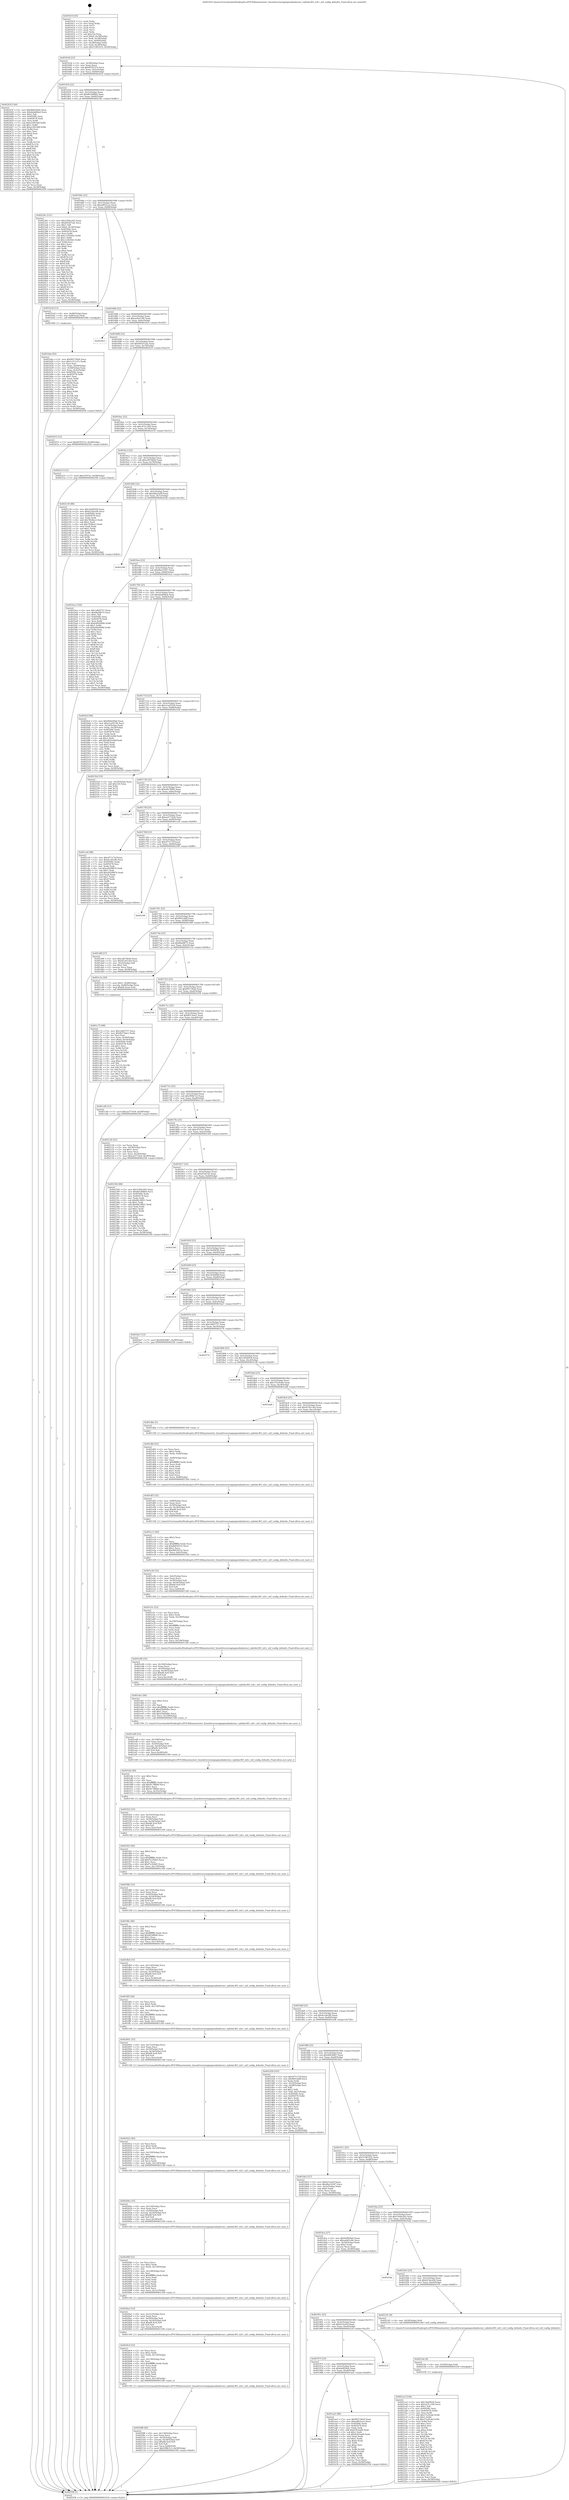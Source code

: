 digraph "0x401610" {
  label = "0x401610 (/mnt/c/Users/mathe/Desktop/tcc/POCII/binaries/extr_linuxdriversstagingmediadavinci_vpfedm365_isif.c_isif_config_defaults_Final-ollvm.out::main(0))"
  labelloc = "t"
  node[shape=record]

  Entry [label="",width=0.3,height=0.3,shape=circle,fillcolor=black,style=filled]
  "0x40163d" [label="{
     0x40163d [23]\l
     | [instrs]\l
     &nbsp;&nbsp;0x40163d \<+3\>: mov -0x58(%rbp),%eax\l
     &nbsp;&nbsp;0x401640 \<+2\>: mov %eax,%ecx\l
     &nbsp;&nbsp;0x401642 \<+6\>: sub $0x855f337e,%ecx\l
     &nbsp;&nbsp;0x401648 \<+3\>: mov %eax,-0x5c(%rbp)\l
     &nbsp;&nbsp;0x40164b \<+3\>: mov %ecx,-0x60(%rbp)\l
     &nbsp;&nbsp;0x40164e \<+6\>: je 000000000040243f \<main+0xe2f\>\l
  }"]
  "0x40243f" [label="{
     0x40243f [144]\l
     | [instrs]\l
     &nbsp;&nbsp;0x40243f \<+5\>: mov $0x6b6d39a0,%eax\l
     &nbsp;&nbsp;0x402444 \<+5\>: mov $0xdebd06a4,%ecx\l
     &nbsp;&nbsp;0x402449 \<+2\>: mov $0x1,%dl\l
     &nbsp;&nbsp;0x40244b \<+7\>: mov 0x40509c,%esi\l
     &nbsp;&nbsp;0x402452 \<+7\>: mov 0x405078,%edi\l
     &nbsp;&nbsp;0x402459 \<+3\>: mov %esi,%r8d\l
     &nbsp;&nbsp;0x40245c \<+7\>: sub $0xa14914df,%r8d\l
     &nbsp;&nbsp;0x402463 \<+4\>: sub $0x1,%r8d\l
     &nbsp;&nbsp;0x402467 \<+7\>: add $0xa14914df,%r8d\l
     &nbsp;&nbsp;0x40246e \<+4\>: imul %r8d,%esi\l
     &nbsp;&nbsp;0x402472 \<+3\>: and $0x1,%esi\l
     &nbsp;&nbsp;0x402475 \<+3\>: cmp $0x0,%esi\l
     &nbsp;&nbsp;0x402478 \<+4\>: sete %r9b\l
     &nbsp;&nbsp;0x40247c \<+3\>: cmp $0xa,%edi\l
     &nbsp;&nbsp;0x40247f \<+4\>: setl %r10b\l
     &nbsp;&nbsp;0x402483 \<+3\>: mov %r9b,%r11b\l
     &nbsp;&nbsp;0x402486 \<+4\>: xor $0xff,%r11b\l
     &nbsp;&nbsp;0x40248a \<+3\>: mov %r10b,%bl\l
     &nbsp;&nbsp;0x40248d \<+3\>: xor $0xff,%bl\l
     &nbsp;&nbsp;0x402490 \<+3\>: xor $0x0,%dl\l
     &nbsp;&nbsp;0x402493 \<+3\>: mov %r11b,%r14b\l
     &nbsp;&nbsp;0x402496 \<+4\>: and $0x0,%r14b\l
     &nbsp;&nbsp;0x40249a \<+3\>: and %dl,%r9b\l
     &nbsp;&nbsp;0x40249d \<+3\>: mov %bl,%r15b\l
     &nbsp;&nbsp;0x4024a0 \<+4\>: and $0x0,%r15b\l
     &nbsp;&nbsp;0x4024a4 \<+3\>: and %dl,%r10b\l
     &nbsp;&nbsp;0x4024a7 \<+3\>: or %r9b,%r14b\l
     &nbsp;&nbsp;0x4024aa \<+3\>: or %r10b,%r15b\l
     &nbsp;&nbsp;0x4024ad \<+3\>: xor %r15b,%r14b\l
     &nbsp;&nbsp;0x4024b0 \<+3\>: or %bl,%r11b\l
     &nbsp;&nbsp;0x4024b3 \<+4\>: xor $0xff,%r11b\l
     &nbsp;&nbsp;0x4024b7 \<+3\>: or $0x0,%dl\l
     &nbsp;&nbsp;0x4024ba \<+3\>: and %dl,%r11b\l
     &nbsp;&nbsp;0x4024bd \<+3\>: or %r11b,%r14b\l
     &nbsp;&nbsp;0x4024c0 \<+4\>: test $0x1,%r14b\l
     &nbsp;&nbsp;0x4024c4 \<+3\>: cmovne %ecx,%eax\l
     &nbsp;&nbsp;0x4024c7 \<+3\>: mov %eax,-0x58(%rbp)\l
     &nbsp;&nbsp;0x4024ca \<+5\>: jmp 00000000004025f4 \<main+0xfe4\>\l
  }"]
  "0x401654" [label="{
     0x401654 [22]\l
     | [instrs]\l
     &nbsp;&nbsp;0x401654 \<+5\>: jmp 0000000000401659 \<main+0x49\>\l
     &nbsp;&nbsp;0x401659 \<+3\>: mov -0x5c(%rbp),%eax\l
     &nbsp;&nbsp;0x40165c \<+5\>: sub $0x8618d8b4,%eax\l
     &nbsp;&nbsp;0x401661 \<+3\>: mov %eax,-0x64(%rbp)\l
     &nbsp;&nbsp;0x401664 \<+6\>: je 000000000040239c \<main+0xd8c\>\l
  }"]
  Exit [label="",width=0.3,height=0.3,shape=circle,fillcolor=black,style=filled,peripheries=2]
  "0x40239c" [label="{
     0x40239c [151]\l
     | [instrs]\l
     &nbsp;&nbsp;0x40239c \<+5\>: mov $0x5304e265,%eax\l
     &nbsp;&nbsp;0x4023a1 \<+5\>: mov $0xb95d7cd2,%ecx\l
     &nbsp;&nbsp;0x4023a6 \<+2\>: mov $0x1,%dl\l
     &nbsp;&nbsp;0x4023a8 \<+7\>: movl $0x0,-0x34(%rbp)\l
     &nbsp;&nbsp;0x4023af \<+7\>: mov 0x40509c,%esi\l
     &nbsp;&nbsp;0x4023b6 \<+7\>: mov 0x405078,%edi\l
     &nbsp;&nbsp;0x4023bd \<+3\>: mov %esi,%r8d\l
     &nbsp;&nbsp;0x4023c0 \<+7\>: add $0xc1292642,%r8d\l
     &nbsp;&nbsp;0x4023c7 \<+4\>: sub $0x1,%r8d\l
     &nbsp;&nbsp;0x4023cb \<+7\>: sub $0xc1292642,%r8d\l
     &nbsp;&nbsp;0x4023d2 \<+4\>: imul %r8d,%esi\l
     &nbsp;&nbsp;0x4023d6 \<+3\>: and $0x1,%esi\l
     &nbsp;&nbsp;0x4023d9 \<+3\>: cmp $0x0,%esi\l
     &nbsp;&nbsp;0x4023dc \<+4\>: sete %r9b\l
     &nbsp;&nbsp;0x4023e0 \<+3\>: cmp $0xa,%edi\l
     &nbsp;&nbsp;0x4023e3 \<+4\>: setl %r10b\l
     &nbsp;&nbsp;0x4023e7 \<+3\>: mov %r9b,%r11b\l
     &nbsp;&nbsp;0x4023ea \<+4\>: xor $0xff,%r11b\l
     &nbsp;&nbsp;0x4023ee \<+3\>: mov %r10b,%bl\l
     &nbsp;&nbsp;0x4023f1 \<+3\>: xor $0xff,%bl\l
     &nbsp;&nbsp;0x4023f4 \<+3\>: xor $0x0,%dl\l
     &nbsp;&nbsp;0x4023f7 \<+3\>: mov %r11b,%r14b\l
     &nbsp;&nbsp;0x4023fa \<+4\>: and $0x0,%r14b\l
     &nbsp;&nbsp;0x4023fe \<+3\>: and %dl,%r9b\l
     &nbsp;&nbsp;0x402401 \<+3\>: mov %bl,%r15b\l
     &nbsp;&nbsp;0x402404 \<+4\>: and $0x0,%r15b\l
     &nbsp;&nbsp;0x402408 \<+3\>: and %dl,%r10b\l
     &nbsp;&nbsp;0x40240b \<+3\>: or %r9b,%r14b\l
     &nbsp;&nbsp;0x40240e \<+3\>: or %r10b,%r15b\l
     &nbsp;&nbsp;0x402411 \<+3\>: xor %r15b,%r14b\l
     &nbsp;&nbsp;0x402414 \<+3\>: or %bl,%r11b\l
     &nbsp;&nbsp;0x402417 \<+4\>: xor $0xff,%r11b\l
     &nbsp;&nbsp;0x40241b \<+3\>: or $0x0,%dl\l
     &nbsp;&nbsp;0x40241e \<+3\>: and %dl,%r11b\l
     &nbsp;&nbsp;0x402421 \<+3\>: or %r11b,%r14b\l
     &nbsp;&nbsp;0x402424 \<+4\>: test $0x1,%r14b\l
     &nbsp;&nbsp;0x402428 \<+3\>: cmovne %ecx,%eax\l
     &nbsp;&nbsp;0x40242b \<+3\>: mov %eax,-0x58(%rbp)\l
     &nbsp;&nbsp;0x40242e \<+5\>: jmp 00000000004025f4 \<main+0xfe4\>\l
  }"]
  "0x40166a" [label="{
     0x40166a [22]\l
     | [instrs]\l
     &nbsp;&nbsp;0x40166a \<+5\>: jmp 000000000040166f \<main+0x5f\>\l
     &nbsp;&nbsp;0x40166f \<+3\>: mov -0x5c(%rbp),%eax\l
     &nbsp;&nbsp;0x401672 \<+5\>: sub $0xad852cce,%eax\l
     &nbsp;&nbsp;0x401677 \<+3\>: mov %eax,-0x68(%rbp)\l
     &nbsp;&nbsp;0x40167a \<+6\>: je 0000000000401b3d \<main+0x52d\>\l
  }"]
  "0x4021a3" [label="{
     0x4021a3 [144]\l
     | [instrs]\l
     &nbsp;&nbsp;0x4021a3 \<+5\>: mov $0x16af5836,%eax\l
     &nbsp;&nbsp;0x4021a8 \<+5\>: mov $0xc431c160,%ecx\l
     &nbsp;&nbsp;0x4021ad \<+2\>: mov $0x1,%dl\l
     &nbsp;&nbsp;0x4021af \<+7\>: mov 0x40509c,%esi\l
     &nbsp;&nbsp;0x4021b6 \<+8\>: mov 0x405078,%r8d\l
     &nbsp;&nbsp;0x4021be \<+3\>: mov %esi,%r9d\l
     &nbsp;&nbsp;0x4021c1 \<+7\>: add $0x37e2fcdd,%r9d\l
     &nbsp;&nbsp;0x4021c8 \<+4\>: sub $0x1,%r9d\l
     &nbsp;&nbsp;0x4021cc \<+7\>: sub $0x37e2fcdd,%r9d\l
     &nbsp;&nbsp;0x4021d3 \<+4\>: imul %r9d,%esi\l
     &nbsp;&nbsp;0x4021d7 \<+3\>: and $0x1,%esi\l
     &nbsp;&nbsp;0x4021da \<+3\>: cmp $0x0,%esi\l
     &nbsp;&nbsp;0x4021dd \<+4\>: sete %r10b\l
     &nbsp;&nbsp;0x4021e1 \<+4\>: cmp $0xa,%r8d\l
     &nbsp;&nbsp;0x4021e5 \<+4\>: setl %r11b\l
     &nbsp;&nbsp;0x4021e9 \<+3\>: mov %r10b,%bl\l
     &nbsp;&nbsp;0x4021ec \<+3\>: xor $0xff,%bl\l
     &nbsp;&nbsp;0x4021ef \<+3\>: mov %r11b,%r14b\l
     &nbsp;&nbsp;0x4021f2 \<+4\>: xor $0xff,%r14b\l
     &nbsp;&nbsp;0x4021f6 \<+3\>: xor $0x1,%dl\l
     &nbsp;&nbsp;0x4021f9 \<+3\>: mov %bl,%r15b\l
     &nbsp;&nbsp;0x4021fc \<+4\>: and $0xff,%r15b\l
     &nbsp;&nbsp;0x402200 \<+3\>: and %dl,%r10b\l
     &nbsp;&nbsp;0x402203 \<+3\>: mov %r14b,%r12b\l
     &nbsp;&nbsp;0x402206 \<+4\>: and $0xff,%r12b\l
     &nbsp;&nbsp;0x40220a \<+3\>: and %dl,%r11b\l
     &nbsp;&nbsp;0x40220d \<+3\>: or %r10b,%r15b\l
     &nbsp;&nbsp;0x402210 \<+3\>: or %r11b,%r12b\l
     &nbsp;&nbsp;0x402213 \<+3\>: xor %r12b,%r15b\l
     &nbsp;&nbsp;0x402216 \<+3\>: or %r14b,%bl\l
     &nbsp;&nbsp;0x402219 \<+3\>: xor $0xff,%bl\l
     &nbsp;&nbsp;0x40221c \<+3\>: or $0x1,%dl\l
     &nbsp;&nbsp;0x40221f \<+2\>: and %dl,%bl\l
     &nbsp;&nbsp;0x402221 \<+3\>: or %bl,%r15b\l
     &nbsp;&nbsp;0x402224 \<+4\>: test $0x1,%r15b\l
     &nbsp;&nbsp;0x402228 \<+3\>: cmovne %ecx,%eax\l
     &nbsp;&nbsp;0x40222b \<+3\>: mov %eax,-0x58(%rbp)\l
     &nbsp;&nbsp;0x40222e \<+5\>: jmp 00000000004025f4 \<main+0xfe4\>\l
  }"]
  "0x401b3d" [label="{
     0x401b3d [13]\l
     | [instrs]\l
     &nbsp;&nbsp;0x401b3d \<+4\>: mov -0x40(%rbp),%rax\l
     &nbsp;&nbsp;0x401b41 \<+4\>: mov 0x8(%rax),%rdi\l
     &nbsp;&nbsp;0x401b45 \<+5\>: call 0000000000401060 \<atoi@plt\>\l
     | [calls]\l
     &nbsp;&nbsp;0x401060 \{1\} (unknown)\l
  }"]
  "0x401680" [label="{
     0x401680 [22]\l
     | [instrs]\l
     &nbsp;&nbsp;0x401680 \<+5\>: jmp 0000000000401685 \<main+0x75\>\l
     &nbsp;&nbsp;0x401685 \<+3\>: mov -0x5c(%rbp),%eax\l
     &nbsp;&nbsp;0x401688 \<+5\>: sub $0xae0d1c84,%eax\l
     &nbsp;&nbsp;0x40168d \<+3\>: mov %eax,-0x6c(%rbp)\l
     &nbsp;&nbsp;0x401690 \<+6\>: je 00000000004019e5 \<main+0x3d5\>\l
  }"]
  "0x40219a" [label="{
     0x40219a [9]\l
     | [instrs]\l
     &nbsp;&nbsp;0x40219a \<+4\>: mov -0x50(%rbp),%rdi\l
     &nbsp;&nbsp;0x40219e \<+5\>: call 0000000000401030 \<free@plt\>\l
     | [calls]\l
     &nbsp;&nbsp;0x401030 \{1\} (unknown)\l
  }"]
  "0x4019e5" [label="{
     0x4019e5\l
  }", style=dashed]
  "0x401696" [label="{
     0x401696 [22]\l
     | [instrs]\l
     &nbsp;&nbsp;0x401696 \<+5\>: jmp 000000000040169b \<main+0x8b\>\l
     &nbsp;&nbsp;0x40169b \<+3\>: mov -0x5c(%rbp),%eax\l
     &nbsp;&nbsp;0x40169e \<+5\>: sub $0xb95d7cd2,%eax\l
     &nbsp;&nbsp;0x4016a3 \<+3\>: mov %eax,-0x70(%rbp)\l
     &nbsp;&nbsp;0x4016a6 \<+6\>: je 0000000000402433 \<main+0xe23\>\l
  }"]
  "0x4020f8" [label="{
     0x4020f8 [40]\l
     | [instrs]\l
     &nbsp;&nbsp;0x4020f8 \<+6\>: mov -0x134(%rbp),%ecx\l
     &nbsp;&nbsp;0x4020fe \<+3\>: imul %eax,%ecx\l
     &nbsp;&nbsp;0x402101 \<+4\>: mov -0x50(%rbp),%r8\l
     &nbsp;&nbsp;0x402105 \<+4\>: movslq -0x54(%rbp),%r9\l
     &nbsp;&nbsp;0x402109 \<+4\>: imul $0x68,%r9,%r9\l
     &nbsp;&nbsp;0x40210d \<+3\>: add %r9,%r8\l
     &nbsp;&nbsp;0x402110 \<+4\>: mov %ecx,0x60(%r8)\l
     &nbsp;&nbsp;0x402114 \<+7\>: movl $0x599b7e3,-0x58(%rbp)\l
     &nbsp;&nbsp;0x40211b \<+5\>: jmp 00000000004025f4 \<main+0xfe4\>\l
  }"]
  "0x402433" [label="{
     0x402433 [12]\l
     | [instrs]\l
     &nbsp;&nbsp;0x402433 \<+7\>: movl $0x855f337e,-0x58(%rbp)\l
     &nbsp;&nbsp;0x40243a \<+5\>: jmp 00000000004025f4 \<main+0xfe4\>\l
  }"]
  "0x4016ac" [label="{
     0x4016ac [22]\l
     | [instrs]\l
     &nbsp;&nbsp;0x4016ac \<+5\>: jmp 00000000004016b1 \<main+0xa1\>\l
     &nbsp;&nbsp;0x4016b1 \<+3\>: mov -0x5c(%rbp),%eax\l
     &nbsp;&nbsp;0x4016b4 \<+5\>: sub $0xc431c160,%eax\l
     &nbsp;&nbsp;0x4016b9 \<+3\>: mov %eax,-0x74(%rbp)\l
     &nbsp;&nbsp;0x4016bc \<+6\>: je 0000000000402233 \<main+0xc23\>\l
  }"]
  "0x4020c4" [label="{
     0x4020c4 [52]\l
     | [instrs]\l
     &nbsp;&nbsp;0x4020c4 \<+2\>: xor %ecx,%ecx\l
     &nbsp;&nbsp;0x4020c6 \<+5\>: mov $0x2,%edx\l
     &nbsp;&nbsp;0x4020cb \<+6\>: mov %edx,-0x130(%rbp)\l
     &nbsp;&nbsp;0x4020d1 \<+1\>: cltd\l
     &nbsp;&nbsp;0x4020d2 \<+6\>: mov -0x130(%rbp),%esi\l
     &nbsp;&nbsp;0x4020d8 \<+2\>: idiv %esi\l
     &nbsp;&nbsp;0x4020da \<+6\>: imul $0xfffffffe,%edx,%edx\l
     &nbsp;&nbsp;0x4020e0 \<+2\>: mov %ecx,%edi\l
     &nbsp;&nbsp;0x4020e2 \<+2\>: sub %edx,%edi\l
     &nbsp;&nbsp;0x4020e4 \<+2\>: mov %ecx,%edx\l
     &nbsp;&nbsp;0x4020e6 \<+3\>: sub $0x1,%edx\l
     &nbsp;&nbsp;0x4020e9 \<+2\>: add %edx,%edi\l
     &nbsp;&nbsp;0x4020eb \<+2\>: sub %edi,%ecx\l
     &nbsp;&nbsp;0x4020ed \<+6\>: mov %ecx,-0x134(%rbp)\l
     &nbsp;&nbsp;0x4020f3 \<+5\>: call 0000000000401160 \<next_i\>\l
     | [calls]\l
     &nbsp;&nbsp;0x401160 \{1\} (/mnt/c/Users/mathe/Desktop/tcc/POCII/binaries/extr_linuxdriversstagingmediadavinci_vpfedm365_isif.c_isif_config_defaults_Final-ollvm.out::next_i)\l
  }"]
  "0x402233" [label="{
     0x402233 [12]\l
     | [instrs]\l
     &nbsp;&nbsp;0x402233 \<+7\>: movl $0xcf197ac,-0x58(%rbp)\l
     &nbsp;&nbsp;0x40223a \<+5\>: jmp 00000000004025f4 \<main+0xfe4\>\l
  }"]
  "0x4016c2" [label="{
     0x4016c2 [22]\l
     | [instrs]\l
     &nbsp;&nbsp;0x4016c2 \<+5\>: jmp 00000000004016c7 \<main+0xb7\>\l
     &nbsp;&nbsp;0x4016c7 \<+3\>: mov -0x5c(%rbp),%eax\l
     &nbsp;&nbsp;0x4016ca \<+5\>: sub $0xcd474b4d,%eax\l
     &nbsp;&nbsp;0x4016cf \<+3\>: mov %eax,-0x78(%rbp)\l
     &nbsp;&nbsp;0x4016d2 \<+6\>: je 0000000000402139 \<main+0xb29\>\l
  }"]
  "0x4020a3" [label="{
     0x4020a3 [33]\l
     | [instrs]\l
     &nbsp;&nbsp;0x4020a3 \<+6\>: mov -0x12c(%rbp),%ecx\l
     &nbsp;&nbsp;0x4020a9 \<+3\>: imul %eax,%ecx\l
     &nbsp;&nbsp;0x4020ac \<+4\>: mov -0x50(%rbp),%r8\l
     &nbsp;&nbsp;0x4020b0 \<+4\>: movslq -0x54(%rbp),%r9\l
     &nbsp;&nbsp;0x4020b4 \<+4\>: imul $0x68,%r9,%r9\l
     &nbsp;&nbsp;0x4020b8 \<+3\>: add %r9,%r8\l
     &nbsp;&nbsp;0x4020bb \<+4\>: mov %ecx,0x5c(%r8)\l
     &nbsp;&nbsp;0x4020bf \<+5\>: call 0000000000401160 \<next_i\>\l
     | [calls]\l
     &nbsp;&nbsp;0x401160 \{1\} (/mnt/c/Users/mathe/Desktop/tcc/POCII/binaries/extr_linuxdriversstagingmediadavinci_vpfedm365_isif.c_isif_config_defaults_Final-ollvm.out::next_i)\l
  }"]
  "0x402139" [label="{
     0x402139 [88]\l
     | [instrs]\l
     &nbsp;&nbsp;0x402139 \<+5\>: mov $0x16af5836,%eax\l
     &nbsp;&nbsp;0x40213e \<+5\>: mov $0x623dce04,%ecx\l
     &nbsp;&nbsp;0x402143 \<+7\>: mov 0x40509c,%edx\l
     &nbsp;&nbsp;0x40214a \<+7\>: mov 0x405078,%esi\l
     &nbsp;&nbsp;0x402151 \<+2\>: mov %edx,%edi\l
     &nbsp;&nbsp;0x402153 \<+6\>: add $0x7828ee3,%edi\l
     &nbsp;&nbsp;0x402159 \<+3\>: sub $0x1,%edi\l
     &nbsp;&nbsp;0x40215c \<+6\>: sub $0x7828ee3,%edi\l
     &nbsp;&nbsp;0x402162 \<+3\>: imul %edi,%edx\l
     &nbsp;&nbsp;0x402165 \<+3\>: and $0x1,%edx\l
     &nbsp;&nbsp;0x402168 \<+3\>: cmp $0x0,%edx\l
     &nbsp;&nbsp;0x40216b \<+4\>: sete %r8b\l
     &nbsp;&nbsp;0x40216f \<+3\>: cmp $0xa,%esi\l
     &nbsp;&nbsp;0x402172 \<+4\>: setl %r9b\l
     &nbsp;&nbsp;0x402176 \<+3\>: mov %r8b,%r10b\l
     &nbsp;&nbsp;0x402179 \<+3\>: and %r9b,%r10b\l
     &nbsp;&nbsp;0x40217c \<+3\>: xor %r9b,%r8b\l
     &nbsp;&nbsp;0x40217f \<+3\>: or %r8b,%r10b\l
     &nbsp;&nbsp;0x402182 \<+4\>: test $0x1,%r10b\l
     &nbsp;&nbsp;0x402186 \<+3\>: cmovne %ecx,%eax\l
     &nbsp;&nbsp;0x402189 \<+3\>: mov %eax,-0x58(%rbp)\l
     &nbsp;&nbsp;0x40218c \<+5\>: jmp 00000000004025f4 \<main+0xfe4\>\l
  }"]
  "0x4016d8" [label="{
     0x4016d8 [22]\l
     | [instrs]\l
     &nbsp;&nbsp;0x4016d8 \<+5\>: jmp 00000000004016dd \<main+0xcd\>\l
     &nbsp;&nbsp;0x4016dd \<+3\>: mov -0x5c(%rbp),%eax\l
     &nbsp;&nbsp;0x4016e0 \<+5\>: sub $0xd04a5a9f,%eax\l
     &nbsp;&nbsp;0x4016e5 \<+3\>: mov %eax,-0x7c(%rbp)\l
     &nbsp;&nbsp;0x4016e8 \<+6\>: je 000000000040224b \<main+0xc3b\>\l
  }"]
  "0x40206f" [label="{
     0x40206f [52]\l
     | [instrs]\l
     &nbsp;&nbsp;0x40206f \<+2\>: xor %ecx,%ecx\l
     &nbsp;&nbsp;0x402071 \<+5\>: mov $0x2,%edx\l
     &nbsp;&nbsp;0x402076 \<+6\>: mov %edx,-0x128(%rbp)\l
     &nbsp;&nbsp;0x40207c \<+1\>: cltd\l
     &nbsp;&nbsp;0x40207d \<+6\>: mov -0x128(%rbp),%esi\l
     &nbsp;&nbsp;0x402083 \<+2\>: idiv %esi\l
     &nbsp;&nbsp;0x402085 \<+6\>: imul $0xfffffffe,%edx,%edx\l
     &nbsp;&nbsp;0x40208b \<+2\>: mov %ecx,%edi\l
     &nbsp;&nbsp;0x40208d \<+2\>: sub %edx,%edi\l
     &nbsp;&nbsp;0x40208f \<+2\>: mov %ecx,%edx\l
     &nbsp;&nbsp;0x402091 \<+3\>: sub $0x1,%edx\l
     &nbsp;&nbsp;0x402094 \<+2\>: add %edx,%edi\l
     &nbsp;&nbsp;0x402096 \<+2\>: sub %edi,%ecx\l
     &nbsp;&nbsp;0x402098 \<+6\>: mov %ecx,-0x12c(%rbp)\l
     &nbsp;&nbsp;0x40209e \<+5\>: call 0000000000401160 \<next_i\>\l
     | [calls]\l
     &nbsp;&nbsp;0x401160 \{1\} (/mnt/c/Users/mathe/Desktop/tcc/POCII/binaries/extr_linuxdriversstagingmediadavinci_vpfedm365_isif.c_isif_config_defaults_Final-ollvm.out::next_i)\l
  }"]
  "0x40224b" [label="{
     0x40224b\l
  }", style=dashed]
  "0x4016ee" [label="{
     0x4016ee [22]\l
     | [instrs]\l
     &nbsp;&nbsp;0x4016ee \<+5\>: jmp 00000000004016f3 \<main+0xe3\>\l
     &nbsp;&nbsp;0x4016f3 \<+3\>: mov -0x5c(%rbp),%eax\l
     &nbsp;&nbsp;0x4016f6 \<+5\>: sub $0xdba10247,%eax\l
     &nbsp;&nbsp;0x4016fb \<+3\>: mov %eax,-0x80(%rbp)\l
     &nbsp;&nbsp;0x4016fe \<+6\>: je 0000000000401bce \<main+0x5be\>\l
  }"]
  "0x40204e" [label="{
     0x40204e [33]\l
     | [instrs]\l
     &nbsp;&nbsp;0x40204e \<+6\>: mov -0x124(%rbp),%ecx\l
     &nbsp;&nbsp;0x402054 \<+3\>: imul %eax,%ecx\l
     &nbsp;&nbsp;0x402057 \<+4\>: mov -0x50(%rbp),%r8\l
     &nbsp;&nbsp;0x40205b \<+4\>: movslq -0x54(%rbp),%r9\l
     &nbsp;&nbsp;0x40205f \<+4\>: imul $0x68,%r9,%r9\l
     &nbsp;&nbsp;0x402063 \<+3\>: add %r9,%r8\l
     &nbsp;&nbsp;0x402066 \<+4\>: mov %ecx,0x58(%r8)\l
     &nbsp;&nbsp;0x40206a \<+5\>: call 0000000000401160 \<next_i\>\l
     | [calls]\l
     &nbsp;&nbsp;0x401160 \{1\} (/mnt/c/Users/mathe/Desktop/tcc/POCII/binaries/extr_linuxdriversstagingmediadavinci_vpfedm365_isif.c_isif_config_defaults_Final-ollvm.out::next_i)\l
  }"]
  "0x401bce" [label="{
     0x401bce [144]\l
     | [instrs]\l
     &nbsp;&nbsp;0x401bce \<+5\>: mov $0x1dbf3757,%eax\l
     &nbsp;&nbsp;0x401bd3 \<+5\>: mov $0xf6a0f675,%ecx\l
     &nbsp;&nbsp;0x401bd8 \<+2\>: mov $0x1,%dl\l
     &nbsp;&nbsp;0x401bda \<+7\>: mov 0x40509c,%esi\l
     &nbsp;&nbsp;0x401be1 \<+7\>: mov 0x405078,%edi\l
     &nbsp;&nbsp;0x401be8 \<+3\>: mov %esi,%r8d\l
     &nbsp;&nbsp;0x401beb \<+7\>: add $0xb4926946,%r8d\l
     &nbsp;&nbsp;0x401bf2 \<+4\>: sub $0x1,%r8d\l
     &nbsp;&nbsp;0x401bf6 \<+7\>: sub $0xb4926946,%r8d\l
     &nbsp;&nbsp;0x401bfd \<+4\>: imul %r8d,%esi\l
     &nbsp;&nbsp;0x401c01 \<+3\>: and $0x1,%esi\l
     &nbsp;&nbsp;0x401c04 \<+3\>: cmp $0x0,%esi\l
     &nbsp;&nbsp;0x401c07 \<+4\>: sete %r9b\l
     &nbsp;&nbsp;0x401c0b \<+3\>: cmp $0xa,%edi\l
     &nbsp;&nbsp;0x401c0e \<+4\>: setl %r10b\l
     &nbsp;&nbsp;0x401c12 \<+3\>: mov %r9b,%r11b\l
     &nbsp;&nbsp;0x401c15 \<+4\>: xor $0xff,%r11b\l
     &nbsp;&nbsp;0x401c19 \<+3\>: mov %r10b,%bl\l
     &nbsp;&nbsp;0x401c1c \<+3\>: xor $0xff,%bl\l
     &nbsp;&nbsp;0x401c1f \<+3\>: xor $0x0,%dl\l
     &nbsp;&nbsp;0x401c22 \<+3\>: mov %r11b,%r14b\l
     &nbsp;&nbsp;0x401c25 \<+4\>: and $0x0,%r14b\l
     &nbsp;&nbsp;0x401c29 \<+3\>: and %dl,%r9b\l
     &nbsp;&nbsp;0x401c2c \<+3\>: mov %bl,%r15b\l
     &nbsp;&nbsp;0x401c2f \<+4\>: and $0x0,%r15b\l
     &nbsp;&nbsp;0x401c33 \<+3\>: and %dl,%r10b\l
     &nbsp;&nbsp;0x401c36 \<+3\>: or %r9b,%r14b\l
     &nbsp;&nbsp;0x401c39 \<+3\>: or %r10b,%r15b\l
     &nbsp;&nbsp;0x401c3c \<+3\>: xor %r15b,%r14b\l
     &nbsp;&nbsp;0x401c3f \<+3\>: or %bl,%r11b\l
     &nbsp;&nbsp;0x401c42 \<+4\>: xor $0xff,%r11b\l
     &nbsp;&nbsp;0x401c46 \<+3\>: or $0x0,%dl\l
     &nbsp;&nbsp;0x401c49 \<+3\>: and %dl,%r11b\l
     &nbsp;&nbsp;0x401c4c \<+3\>: or %r11b,%r14b\l
     &nbsp;&nbsp;0x401c4f \<+4\>: test $0x1,%r14b\l
     &nbsp;&nbsp;0x401c53 \<+3\>: cmovne %ecx,%eax\l
     &nbsp;&nbsp;0x401c56 \<+3\>: mov %eax,-0x58(%rbp)\l
     &nbsp;&nbsp;0x401c59 \<+5\>: jmp 00000000004025f4 \<main+0xfe4\>\l
  }"]
  "0x401704" [label="{
     0x401704 [25]\l
     | [instrs]\l
     &nbsp;&nbsp;0x401704 \<+5\>: jmp 0000000000401709 \<main+0xf9\>\l
     &nbsp;&nbsp;0x401709 \<+3\>: mov -0x5c(%rbp),%eax\l
     &nbsp;&nbsp;0x40170c \<+5\>: sub $0xdebd06a4,%eax\l
     &nbsp;&nbsp;0x401711 \<+6\>: mov %eax,-0x84(%rbp)\l
     &nbsp;&nbsp;0x401717 \<+6\>: je 00000000004024cf \<main+0xebf\>\l
  }"]
  "0x402022" [label="{
     0x402022 [44]\l
     | [instrs]\l
     &nbsp;&nbsp;0x402022 \<+2\>: xor %ecx,%ecx\l
     &nbsp;&nbsp;0x402024 \<+5\>: mov $0x2,%edx\l
     &nbsp;&nbsp;0x402029 \<+6\>: mov %edx,-0x120(%rbp)\l
     &nbsp;&nbsp;0x40202f \<+1\>: cltd\l
     &nbsp;&nbsp;0x402030 \<+6\>: mov -0x120(%rbp),%esi\l
     &nbsp;&nbsp;0x402036 \<+2\>: idiv %esi\l
     &nbsp;&nbsp;0x402038 \<+6\>: imul $0xfffffffe,%edx,%edx\l
     &nbsp;&nbsp;0x40203e \<+3\>: sub $0x1,%ecx\l
     &nbsp;&nbsp;0x402041 \<+2\>: sub %ecx,%edx\l
     &nbsp;&nbsp;0x402043 \<+6\>: mov %edx,-0x124(%rbp)\l
     &nbsp;&nbsp;0x402049 \<+5\>: call 0000000000401160 \<next_i\>\l
     | [calls]\l
     &nbsp;&nbsp;0x401160 \{1\} (/mnt/c/Users/mathe/Desktop/tcc/POCII/binaries/extr_linuxdriversstagingmediadavinci_vpfedm365_isif.c_isif_config_defaults_Final-ollvm.out::next_i)\l
  }"]
  "0x4024cf" [label="{
     0x4024cf [94]\l
     | [instrs]\l
     &nbsp;&nbsp;0x4024cf \<+5\>: mov $0x6b6d39a0,%eax\l
     &nbsp;&nbsp;0x4024d4 \<+5\>: mov $0xe1ad5536,%ecx\l
     &nbsp;&nbsp;0x4024d9 \<+3\>: mov -0x34(%rbp),%edx\l
     &nbsp;&nbsp;0x4024dc \<+3\>: mov %edx,-0x24(%rbp)\l
     &nbsp;&nbsp;0x4024df \<+7\>: mov 0x40509c,%edx\l
     &nbsp;&nbsp;0x4024e6 \<+7\>: mov 0x405078,%esi\l
     &nbsp;&nbsp;0x4024ed \<+2\>: mov %edx,%edi\l
     &nbsp;&nbsp;0x4024ef \<+6\>: sub $0xd822e4bf,%edi\l
     &nbsp;&nbsp;0x4024f5 \<+3\>: sub $0x1,%edi\l
     &nbsp;&nbsp;0x4024f8 \<+6\>: add $0xd822e4bf,%edi\l
     &nbsp;&nbsp;0x4024fe \<+3\>: imul %edi,%edx\l
     &nbsp;&nbsp;0x402501 \<+3\>: and $0x1,%edx\l
     &nbsp;&nbsp;0x402504 \<+3\>: cmp $0x0,%edx\l
     &nbsp;&nbsp;0x402507 \<+4\>: sete %r8b\l
     &nbsp;&nbsp;0x40250b \<+3\>: cmp $0xa,%esi\l
     &nbsp;&nbsp;0x40250e \<+4\>: setl %r9b\l
     &nbsp;&nbsp;0x402512 \<+3\>: mov %r8b,%r10b\l
     &nbsp;&nbsp;0x402515 \<+3\>: and %r9b,%r10b\l
     &nbsp;&nbsp;0x402518 \<+3\>: xor %r9b,%r8b\l
     &nbsp;&nbsp;0x40251b \<+3\>: or %r8b,%r10b\l
     &nbsp;&nbsp;0x40251e \<+4\>: test $0x1,%r10b\l
     &nbsp;&nbsp;0x402522 \<+3\>: cmovne %ecx,%eax\l
     &nbsp;&nbsp;0x402525 \<+3\>: mov %eax,-0x58(%rbp)\l
     &nbsp;&nbsp;0x402528 \<+5\>: jmp 00000000004025f4 \<main+0xfe4\>\l
  }"]
  "0x40171d" [label="{
     0x40171d [25]\l
     | [instrs]\l
     &nbsp;&nbsp;0x40171d \<+5\>: jmp 0000000000401722 \<main+0x112\>\l
     &nbsp;&nbsp;0x401722 \<+3\>: mov -0x5c(%rbp),%eax\l
     &nbsp;&nbsp;0x401725 \<+5\>: sub $0xe1ad5536,%eax\l
     &nbsp;&nbsp;0x40172a \<+6\>: mov %eax,-0x88(%rbp)\l
     &nbsp;&nbsp;0x401730 \<+6\>: je 000000000040252d \<main+0xf1d\>\l
  }"]
  "0x402001" [label="{
     0x402001 [33]\l
     | [instrs]\l
     &nbsp;&nbsp;0x402001 \<+6\>: mov -0x11c(%rbp),%ecx\l
     &nbsp;&nbsp;0x402007 \<+3\>: imul %eax,%ecx\l
     &nbsp;&nbsp;0x40200a \<+4\>: mov -0x50(%rbp),%r8\l
     &nbsp;&nbsp;0x40200e \<+4\>: movslq -0x54(%rbp),%r9\l
     &nbsp;&nbsp;0x402012 \<+4\>: imul $0x68,%r9,%r9\l
     &nbsp;&nbsp;0x402016 \<+3\>: add %r9,%r8\l
     &nbsp;&nbsp;0x402019 \<+4\>: mov %ecx,0x3c(%r8)\l
     &nbsp;&nbsp;0x40201d \<+5\>: call 0000000000401160 \<next_i\>\l
     | [calls]\l
     &nbsp;&nbsp;0x401160 \{1\} (/mnt/c/Users/mathe/Desktop/tcc/POCII/binaries/extr_linuxdriversstagingmediadavinci_vpfedm365_isif.c_isif_config_defaults_Final-ollvm.out::next_i)\l
  }"]
  "0x40252d" [label="{
     0x40252d [19]\l
     | [instrs]\l
     &nbsp;&nbsp;0x40252d \<+3\>: mov -0x24(%rbp),%eax\l
     &nbsp;&nbsp;0x402530 \<+7\>: add $0x120,%rsp\l
     &nbsp;&nbsp;0x402537 \<+1\>: pop %rbx\l
     &nbsp;&nbsp;0x402538 \<+2\>: pop %r12\l
     &nbsp;&nbsp;0x40253a \<+2\>: pop %r14\l
     &nbsp;&nbsp;0x40253c \<+2\>: pop %r15\l
     &nbsp;&nbsp;0x40253e \<+1\>: pop %rbp\l
     &nbsp;&nbsp;0x40253f \<+1\>: ret\l
  }"]
  "0x401736" [label="{
     0x401736 [25]\l
     | [instrs]\l
     &nbsp;&nbsp;0x401736 \<+5\>: jmp 000000000040173b \<main+0x12b\>\l
     &nbsp;&nbsp;0x40173b \<+3\>: mov -0x5c(%rbp),%eax\l
     &nbsp;&nbsp;0x40173e \<+5\>: sub $0xe8a7f090,%eax\l
     &nbsp;&nbsp;0x401743 \<+6\>: mov %eax,-0x8c(%rbp)\l
     &nbsp;&nbsp;0x401749 \<+6\>: je 0000000000401a75 \<main+0x465\>\l
  }"]
  "0x401fd5" [label="{
     0x401fd5 [44]\l
     | [instrs]\l
     &nbsp;&nbsp;0x401fd5 \<+2\>: xor %ecx,%ecx\l
     &nbsp;&nbsp;0x401fd7 \<+5\>: mov $0x2,%edx\l
     &nbsp;&nbsp;0x401fdc \<+6\>: mov %edx,-0x118(%rbp)\l
     &nbsp;&nbsp;0x401fe2 \<+1\>: cltd\l
     &nbsp;&nbsp;0x401fe3 \<+6\>: mov -0x118(%rbp),%esi\l
     &nbsp;&nbsp;0x401fe9 \<+2\>: idiv %esi\l
     &nbsp;&nbsp;0x401feb \<+6\>: imul $0xfffffffe,%edx,%edx\l
     &nbsp;&nbsp;0x401ff1 \<+3\>: sub $0x1,%ecx\l
     &nbsp;&nbsp;0x401ff4 \<+2\>: sub %ecx,%edx\l
     &nbsp;&nbsp;0x401ff6 \<+6\>: mov %edx,-0x11c(%rbp)\l
     &nbsp;&nbsp;0x401ffc \<+5\>: call 0000000000401160 \<next_i\>\l
     | [calls]\l
     &nbsp;&nbsp;0x401160 \{1\} (/mnt/c/Users/mathe/Desktop/tcc/POCII/binaries/extr_linuxdriversstagingmediadavinci_vpfedm365_isif.c_isif_config_defaults_Final-ollvm.out::next_i)\l
  }"]
  "0x401a75" [label="{
     0x401a75\l
  }", style=dashed]
  "0x40174f" [label="{
     0x40174f [25]\l
     | [instrs]\l
     &nbsp;&nbsp;0x40174f \<+5\>: jmp 0000000000401754 \<main+0x144\>\l
     &nbsp;&nbsp;0x401754 \<+3\>: mov -0x5c(%rbp),%eax\l
     &nbsp;&nbsp;0x401757 \<+5\>: sub $0xea577d34,%eax\l
     &nbsp;&nbsp;0x40175c \<+6\>: mov %eax,-0x90(%rbp)\l
     &nbsp;&nbsp;0x401762 \<+6\>: je 0000000000401ce0 \<main+0x6d0\>\l
  }"]
  "0x401fb4" [label="{
     0x401fb4 [33]\l
     | [instrs]\l
     &nbsp;&nbsp;0x401fb4 \<+6\>: mov -0x114(%rbp),%ecx\l
     &nbsp;&nbsp;0x401fba \<+3\>: imul %eax,%ecx\l
     &nbsp;&nbsp;0x401fbd \<+4\>: mov -0x50(%rbp),%r8\l
     &nbsp;&nbsp;0x401fc1 \<+4\>: movslq -0x54(%rbp),%r9\l
     &nbsp;&nbsp;0x401fc5 \<+4\>: imul $0x68,%r9,%r9\l
     &nbsp;&nbsp;0x401fc9 \<+3\>: add %r9,%r8\l
     &nbsp;&nbsp;0x401fcc \<+4\>: mov %ecx,0x38(%r8)\l
     &nbsp;&nbsp;0x401fd0 \<+5\>: call 0000000000401160 \<next_i\>\l
     | [calls]\l
     &nbsp;&nbsp;0x401160 \{1\} (/mnt/c/Users/mathe/Desktop/tcc/POCII/binaries/extr_linuxdriversstagingmediadavinci_vpfedm365_isif.c_isif_config_defaults_Final-ollvm.out::next_i)\l
  }"]
  "0x401ce0" [label="{
     0x401ce0 [88]\l
     | [instrs]\l
     &nbsp;&nbsp;0x401ce0 \<+5\>: mov $0xef7127ef,%eax\l
     &nbsp;&nbsp;0x401ce5 \<+5\>: mov $0x4ccdec86,%ecx\l
     &nbsp;&nbsp;0x401cea \<+7\>: mov 0x40509c,%edx\l
     &nbsp;&nbsp;0x401cf1 \<+7\>: mov 0x405078,%esi\l
     &nbsp;&nbsp;0x401cf8 \<+2\>: mov %edx,%edi\l
     &nbsp;&nbsp;0x401cfa \<+6\>: sub $0xa92d9870,%edi\l
     &nbsp;&nbsp;0x401d00 \<+3\>: sub $0x1,%edi\l
     &nbsp;&nbsp;0x401d03 \<+6\>: add $0xa92d9870,%edi\l
     &nbsp;&nbsp;0x401d09 \<+3\>: imul %edi,%edx\l
     &nbsp;&nbsp;0x401d0c \<+3\>: and $0x1,%edx\l
     &nbsp;&nbsp;0x401d0f \<+3\>: cmp $0x0,%edx\l
     &nbsp;&nbsp;0x401d12 \<+4\>: sete %r8b\l
     &nbsp;&nbsp;0x401d16 \<+3\>: cmp $0xa,%esi\l
     &nbsp;&nbsp;0x401d19 \<+4\>: setl %r9b\l
     &nbsp;&nbsp;0x401d1d \<+3\>: mov %r8b,%r10b\l
     &nbsp;&nbsp;0x401d20 \<+3\>: and %r9b,%r10b\l
     &nbsp;&nbsp;0x401d23 \<+3\>: xor %r9b,%r8b\l
     &nbsp;&nbsp;0x401d26 \<+3\>: or %r8b,%r10b\l
     &nbsp;&nbsp;0x401d29 \<+4\>: test $0x1,%r10b\l
     &nbsp;&nbsp;0x401d2d \<+3\>: cmovne %ecx,%eax\l
     &nbsp;&nbsp;0x401d30 \<+3\>: mov %eax,-0x58(%rbp)\l
     &nbsp;&nbsp;0x401d33 \<+5\>: jmp 00000000004025f4 \<main+0xfe4\>\l
  }"]
  "0x401768" [label="{
     0x401768 [25]\l
     | [instrs]\l
     &nbsp;&nbsp;0x401768 \<+5\>: jmp 000000000040176d \<main+0x15d\>\l
     &nbsp;&nbsp;0x40176d \<+3\>: mov -0x5c(%rbp),%eax\l
     &nbsp;&nbsp;0x401770 \<+5\>: sub $0xef7127ef,%eax\l
     &nbsp;&nbsp;0x401775 \<+6\>: mov %eax,-0x94(%rbp)\l
     &nbsp;&nbsp;0x40177b \<+6\>: je 000000000040259f \<main+0xf8f\>\l
  }"]
  "0x401f8c" [label="{
     0x401f8c [40]\l
     | [instrs]\l
     &nbsp;&nbsp;0x401f8c \<+5\>: mov $0x2,%ecx\l
     &nbsp;&nbsp;0x401f91 \<+1\>: cltd\l
     &nbsp;&nbsp;0x401f92 \<+2\>: idiv %ecx\l
     &nbsp;&nbsp;0x401f94 \<+6\>: imul $0xfffffffe,%edx,%ecx\l
     &nbsp;&nbsp;0x401f9a \<+6\>: add $0x903dfbfd,%ecx\l
     &nbsp;&nbsp;0x401fa0 \<+3\>: add $0x1,%ecx\l
     &nbsp;&nbsp;0x401fa3 \<+6\>: sub $0x903dfbfd,%ecx\l
     &nbsp;&nbsp;0x401fa9 \<+6\>: mov %ecx,-0x114(%rbp)\l
     &nbsp;&nbsp;0x401faf \<+5\>: call 0000000000401160 \<next_i\>\l
     | [calls]\l
     &nbsp;&nbsp;0x401160 \{1\} (/mnt/c/Users/mathe/Desktop/tcc/POCII/binaries/extr_linuxdriversstagingmediadavinci_vpfedm365_isif.c_isif_config_defaults_Final-ollvm.out::next_i)\l
  }"]
  "0x40259f" [label="{
     0x40259f\l
  }", style=dashed]
  "0x401781" [label="{
     0x401781 [25]\l
     | [instrs]\l
     &nbsp;&nbsp;0x401781 \<+5\>: jmp 0000000000401786 \<main+0x176\>\l
     &nbsp;&nbsp;0x401786 \<+3\>: mov -0x5c(%rbp),%eax\l
     &nbsp;&nbsp;0x401789 \<+5\>: sub $0xf061ab8f,%eax\l
     &nbsp;&nbsp;0x40178e \<+6\>: mov %eax,-0x98(%rbp)\l
     &nbsp;&nbsp;0x401794 \<+6\>: je 0000000000401d9f \<main+0x78f\>\l
  }"]
  "0x401f6b" [label="{
     0x401f6b [33]\l
     | [instrs]\l
     &nbsp;&nbsp;0x401f6b \<+6\>: mov -0x110(%rbp),%ecx\l
     &nbsp;&nbsp;0x401f71 \<+3\>: imul %eax,%ecx\l
     &nbsp;&nbsp;0x401f74 \<+4\>: mov -0x50(%rbp),%r8\l
     &nbsp;&nbsp;0x401f78 \<+4\>: movslq -0x54(%rbp),%r9\l
     &nbsp;&nbsp;0x401f7c \<+4\>: imul $0x68,%r9,%r9\l
     &nbsp;&nbsp;0x401f80 \<+3\>: add %r9,%r8\l
     &nbsp;&nbsp;0x401f83 \<+4\>: mov %ecx,0x30(%r8)\l
     &nbsp;&nbsp;0x401f87 \<+5\>: call 0000000000401160 \<next_i\>\l
     | [calls]\l
     &nbsp;&nbsp;0x401160 \{1\} (/mnt/c/Users/mathe/Desktop/tcc/POCII/binaries/extr_linuxdriversstagingmediadavinci_vpfedm365_isif.c_isif_config_defaults_Final-ollvm.out::next_i)\l
  }"]
  "0x401d9f" [label="{
     0x401d9f [27]\l
     | [instrs]\l
     &nbsp;&nbsp;0x401d9f \<+5\>: mov $0xcd474b4d,%eax\l
     &nbsp;&nbsp;0x401da4 \<+5\>: mov $0x45341c6d,%ecx\l
     &nbsp;&nbsp;0x401da9 \<+3\>: mov -0x25(%rbp),%dl\l
     &nbsp;&nbsp;0x401dac \<+3\>: test $0x1,%dl\l
     &nbsp;&nbsp;0x401daf \<+3\>: cmovne %ecx,%eax\l
     &nbsp;&nbsp;0x401db2 \<+3\>: mov %eax,-0x58(%rbp)\l
     &nbsp;&nbsp;0x401db5 \<+5\>: jmp 00000000004025f4 \<main+0xfe4\>\l
  }"]
  "0x40179a" [label="{
     0x40179a [25]\l
     | [instrs]\l
     &nbsp;&nbsp;0x40179a \<+5\>: jmp 000000000040179f \<main+0x18f\>\l
     &nbsp;&nbsp;0x40179f \<+3\>: mov -0x5c(%rbp),%eax\l
     &nbsp;&nbsp;0x4017a2 \<+5\>: sub $0xf6a0f675,%eax\l
     &nbsp;&nbsp;0x4017a7 \<+6\>: mov %eax,-0x9c(%rbp)\l
     &nbsp;&nbsp;0x4017ad \<+6\>: je 0000000000401c5e \<main+0x64e\>\l
  }"]
  "0x401f43" [label="{
     0x401f43 [40]\l
     | [instrs]\l
     &nbsp;&nbsp;0x401f43 \<+5\>: mov $0x2,%ecx\l
     &nbsp;&nbsp;0x401f48 \<+1\>: cltd\l
     &nbsp;&nbsp;0x401f49 \<+2\>: idiv %ecx\l
     &nbsp;&nbsp;0x401f4b \<+6\>: imul $0xfffffffe,%edx,%ecx\l
     &nbsp;&nbsp;0x401f51 \<+6\>: add $0xf7e344d5,%ecx\l
     &nbsp;&nbsp;0x401f57 \<+3\>: add $0x1,%ecx\l
     &nbsp;&nbsp;0x401f5a \<+6\>: sub $0xf7e344d5,%ecx\l
     &nbsp;&nbsp;0x401f60 \<+6\>: mov %ecx,-0x110(%rbp)\l
     &nbsp;&nbsp;0x401f66 \<+5\>: call 0000000000401160 \<next_i\>\l
     | [calls]\l
     &nbsp;&nbsp;0x401160 \{1\} (/mnt/c/Users/mathe/Desktop/tcc/POCII/binaries/extr_linuxdriversstagingmediadavinci_vpfedm365_isif.c_isif_config_defaults_Final-ollvm.out::next_i)\l
  }"]
  "0x401c5e" [label="{
     0x401c5e [20]\l
     | [instrs]\l
     &nbsp;&nbsp;0x401c5e \<+7\>: movl $0x1,-0x48(%rbp)\l
     &nbsp;&nbsp;0x401c65 \<+4\>: movslq -0x48(%rbp),%rax\l
     &nbsp;&nbsp;0x401c69 \<+4\>: imul $0x68,%rax,%rdi\l
     &nbsp;&nbsp;0x401c6d \<+5\>: call 0000000000401050 \<malloc@plt\>\l
     | [calls]\l
     &nbsp;&nbsp;0x401050 \{1\} (unknown)\l
  }"]
  "0x4017b3" [label="{
     0x4017b3 [25]\l
     | [instrs]\l
     &nbsp;&nbsp;0x4017b3 \<+5\>: jmp 00000000004017b8 \<main+0x1a8\>\l
     &nbsp;&nbsp;0x4017b8 \<+3\>: mov -0x5c(%rbp),%eax\l
     &nbsp;&nbsp;0x4017bb \<+5\>: sub $0xf9573626,%eax\l
     &nbsp;&nbsp;0x4017c0 \<+6\>: mov %eax,-0xa0(%rbp)\l
     &nbsp;&nbsp;0x4017c6 \<+6\>: je 0000000000402558 \<main+0xf48\>\l
  }"]
  "0x401f22" [label="{
     0x401f22 [33]\l
     | [instrs]\l
     &nbsp;&nbsp;0x401f22 \<+6\>: mov -0x10c(%rbp),%ecx\l
     &nbsp;&nbsp;0x401f28 \<+3\>: imul %eax,%ecx\l
     &nbsp;&nbsp;0x401f2b \<+4\>: mov -0x50(%rbp),%r8\l
     &nbsp;&nbsp;0x401f2f \<+4\>: movslq -0x54(%rbp),%r9\l
     &nbsp;&nbsp;0x401f33 \<+4\>: imul $0x68,%r9,%r9\l
     &nbsp;&nbsp;0x401f37 \<+3\>: add %r9,%r8\l
     &nbsp;&nbsp;0x401f3a \<+4\>: mov %ecx,0x2c(%r8)\l
     &nbsp;&nbsp;0x401f3e \<+5\>: call 0000000000401160 \<next_i\>\l
     | [calls]\l
     &nbsp;&nbsp;0x401160 \{1\} (/mnt/c/Users/mathe/Desktop/tcc/POCII/binaries/extr_linuxdriversstagingmediadavinci_vpfedm365_isif.c_isif_config_defaults_Final-ollvm.out::next_i)\l
  }"]
  "0x402558" [label="{
     0x402558\l
  }", style=dashed]
  "0x4017cc" [label="{
     0x4017cc [25]\l
     | [instrs]\l
     &nbsp;&nbsp;0x4017cc \<+5\>: jmp 00000000004017d1 \<main+0x1c1\>\l
     &nbsp;&nbsp;0x4017d1 \<+3\>: mov -0x5c(%rbp),%eax\l
     &nbsp;&nbsp;0x4017d4 \<+5\>: sub $0xfb574ae1,%eax\l
     &nbsp;&nbsp;0x4017d9 \<+6\>: mov %eax,-0xa4(%rbp)\l
     &nbsp;&nbsp;0x4017df \<+6\>: je 0000000000401cd4 \<main+0x6c4\>\l
  }"]
  "0x401efa" [label="{
     0x401efa [40]\l
     | [instrs]\l
     &nbsp;&nbsp;0x401efa \<+5\>: mov $0x2,%ecx\l
     &nbsp;&nbsp;0x401eff \<+1\>: cltd\l
     &nbsp;&nbsp;0x401f00 \<+2\>: idiv %ecx\l
     &nbsp;&nbsp;0x401f02 \<+6\>: imul $0xfffffffe,%edx,%ecx\l
     &nbsp;&nbsp;0x401f08 \<+6\>: add $0x917f8bfd,%ecx\l
     &nbsp;&nbsp;0x401f0e \<+3\>: add $0x1,%ecx\l
     &nbsp;&nbsp;0x401f11 \<+6\>: sub $0x917f8bfd,%ecx\l
     &nbsp;&nbsp;0x401f17 \<+6\>: mov %ecx,-0x10c(%rbp)\l
     &nbsp;&nbsp;0x401f1d \<+5\>: call 0000000000401160 \<next_i\>\l
     | [calls]\l
     &nbsp;&nbsp;0x401160 \{1\} (/mnt/c/Users/mathe/Desktop/tcc/POCII/binaries/extr_linuxdriversstagingmediadavinci_vpfedm365_isif.c_isif_config_defaults_Final-ollvm.out::next_i)\l
  }"]
  "0x401cd4" [label="{
     0x401cd4 [12]\l
     | [instrs]\l
     &nbsp;&nbsp;0x401cd4 \<+7\>: movl $0xea577d34,-0x58(%rbp)\l
     &nbsp;&nbsp;0x401cdb \<+5\>: jmp 00000000004025f4 \<main+0xfe4\>\l
  }"]
  "0x4017e5" [label="{
     0x4017e5 [25]\l
     | [instrs]\l
     &nbsp;&nbsp;0x4017e5 \<+5\>: jmp 00000000004017ea \<main+0x1da\>\l
     &nbsp;&nbsp;0x4017ea \<+3\>: mov -0x5c(%rbp),%eax\l
     &nbsp;&nbsp;0x4017ed \<+5\>: sub $0x599b7e3,%eax\l
     &nbsp;&nbsp;0x4017f2 \<+6\>: mov %eax,-0xa8(%rbp)\l
     &nbsp;&nbsp;0x4017f8 \<+6\>: je 0000000000402120 \<main+0xb10\>\l
  }"]
  "0x401ed9" [label="{
     0x401ed9 [33]\l
     | [instrs]\l
     &nbsp;&nbsp;0x401ed9 \<+6\>: mov -0x108(%rbp),%ecx\l
     &nbsp;&nbsp;0x401edf \<+3\>: imul %eax,%ecx\l
     &nbsp;&nbsp;0x401ee2 \<+4\>: mov -0x50(%rbp),%r8\l
     &nbsp;&nbsp;0x401ee6 \<+4\>: movslq -0x54(%rbp),%r9\l
     &nbsp;&nbsp;0x401eea \<+4\>: imul $0x68,%r9,%r9\l
     &nbsp;&nbsp;0x401eee \<+3\>: add %r9,%r8\l
     &nbsp;&nbsp;0x401ef1 \<+4\>: mov %ecx,0x28(%r8)\l
     &nbsp;&nbsp;0x401ef5 \<+5\>: call 0000000000401160 \<next_i\>\l
     | [calls]\l
     &nbsp;&nbsp;0x401160 \{1\} (/mnt/c/Users/mathe/Desktop/tcc/POCII/binaries/extr_linuxdriversstagingmediadavinci_vpfedm365_isif.c_isif_config_defaults_Final-ollvm.out::next_i)\l
  }"]
  "0x402120" [label="{
     0x402120 [25]\l
     | [instrs]\l
     &nbsp;&nbsp;0x402120 \<+2\>: xor %eax,%eax\l
     &nbsp;&nbsp;0x402122 \<+3\>: mov -0x54(%rbp),%ecx\l
     &nbsp;&nbsp;0x402125 \<+3\>: sub $0x1,%eax\l
     &nbsp;&nbsp;0x402128 \<+2\>: sub %eax,%ecx\l
     &nbsp;&nbsp;0x40212a \<+3\>: mov %ecx,-0x54(%rbp)\l
     &nbsp;&nbsp;0x40212d \<+7\>: movl $0xea577d34,-0x58(%rbp)\l
     &nbsp;&nbsp;0x402134 \<+5\>: jmp 00000000004025f4 \<main+0xfe4\>\l
  }"]
  "0x4017fe" [label="{
     0x4017fe [25]\l
     | [instrs]\l
     &nbsp;&nbsp;0x4017fe \<+5\>: jmp 0000000000401803 \<main+0x1f3\>\l
     &nbsp;&nbsp;0x401803 \<+3\>: mov -0x5c(%rbp),%eax\l
     &nbsp;&nbsp;0x401806 \<+5\>: sub $0xcf197ac,%eax\l
     &nbsp;&nbsp;0x40180b \<+6\>: mov %eax,-0xac(%rbp)\l
     &nbsp;&nbsp;0x401811 \<+6\>: je 0000000000402344 \<main+0xd34\>\l
  }"]
  "0x401eb1" [label="{
     0x401eb1 [40]\l
     | [instrs]\l
     &nbsp;&nbsp;0x401eb1 \<+5\>: mov $0x2,%ecx\l
     &nbsp;&nbsp;0x401eb6 \<+1\>: cltd\l
     &nbsp;&nbsp;0x401eb7 \<+2\>: idiv %ecx\l
     &nbsp;&nbsp;0x401eb9 \<+6\>: imul $0xfffffffe,%edx,%ecx\l
     &nbsp;&nbsp;0x401ebf \<+6\>: sub $0xd3b90dbc,%ecx\l
     &nbsp;&nbsp;0x401ec5 \<+3\>: add $0x1,%ecx\l
     &nbsp;&nbsp;0x401ec8 \<+6\>: add $0xd3b90dbc,%ecx\l
     &nbsp;&nbsp;0x401ece \<+6\>: mov %ecx,-0x108(%rbp)\l
     &nbsp;&nbsp;0x401ed4 \<+5\>: call 0000000000401160 \<next_i\>\l
     | [calls]\l
     &nbsp;&nbsp;0x401160 \{1\} (/mnt/c/Users/mathe/Desktop/tcc/POCII/binaries/extr_linuxdriversstagingmediadavinci_vpfedm365_isif.c_isif_config_defaults_Final-ollvm.out::next_i)\l
  }"]
  "0x402344" [label="{
     0x402344 [88]\l
     | [instrs]\l
     &nbsp;&nbsp;0x402344 \<+5\>: mov $0x5304e265,%eax\l
     &nbsp;&nbsp;0x402349 \<+5\>: mov $0x8618d8b4,%ecx\l
     &nbsp;&nbsp;0x40234e \<+7\>: mov 0x40509c,%edx\l
     &nbsp;&nbsp;0x402355 \<+7\>: mov 0x405078,%esi\l
     &nbsp;&nbsp;0x40235c \<+2\>: mov %edx,%edi\l
     &nbsp;&nbsp;0x40235e \<+6\>: sub $0x66c38f21,%edi\l
     &nbsp;&nbsp;0x402364 \<+3\>: sub $0x1,%edi\l
     &nbsp;&nbsp;0x402367 \<+6\>: add $0x66c38f21,%edi\l
     &nbsp;&nbsp;0x40236d \<+3\>: imul %edi,%edx\l
     &nbsp;&nbsp;0x402370 \<+3\>: and $0x1,%edx\l
     &nbsp;&nbsp;0x402373 \<+3\>: cmp $0x0,%edx\l
     &nbsp;&nbsp;0x402376 \<+4\>: sete %r8b\l
     &nbsp;&nbsp;0x40237a \<+3\>: cmp $0xa,%esi\l
     &nbsp;&nbsp;0x40237d \<+4\>: setl %r9b\l
     &nbsp;&nbsp;0x402381 \<+3\>: mov %r8b,%r10b\l
     &nbsp;&nbsp;0x402384 \<+3\>: and %r9b,%r10b\l
     &nbsp;&nbsp;0x402387 \<+3\>: xor %r9b,%r8b\l
     &nbsp;&nbsp;0x40238a \<+3\>: or %r8b,%r10b\l
     &nbsp;&nbsp;0x40238d \<+4\>: test $0x1,%r10b\l
     &nbsp;&nbsp;0x402391 \<+3\>: cmovne %ecx,%eax\l
     &nbsp;&nbsp;0x402394 \<+3\>: mov %eax,-0x58(%rbp)\l
     &nbsp;&nbsp;0x402397 \<+5\>: jmp 00000000004025f4 \<main+0xfe4\>\l
  }"]
  "0x401817" [label="{
     0x401817 [25]\l
     | [instrs]\l
     &nbsp;&nbsp;0x401817 \<+5\>: jmp 000000000040181c \<main+0x20c\>\l
     &nbsp;&nbsp;0x40181c \<+3\>: mov -0x5c(%rbp),%eax\l
     &nbsp;&nbsp;0x40181f \<+5\>: sub $0xd5267de,%eax\l
     &nbsp;&nbsp;0x401824 \<+6\>: mov %eax,-0xb0(%rbp)\l
     &nbsp;&nbsp;0x40182a \<+6\>: je 0000000000402540 \<main+0xf30\>\l
  }"]
  "0x401e90" [label="{
     0x401e90 [33]\l
     | [instrs]\l
     &nbsp;&nbsp;0x401e90 \<+6\>: mov -0x104(%rbp),%ecx\l
     &nbsp;&nbsp;0x401e96 \<+3\>: imul %eax,%ecx\l
     &nbsp;&nbsp;0x401e99 \<+4\>: mov -0x50(%rbp),%r8\l
     &nbsp;&nbsp;0x401e9d \<+4\>: movslq -0x54(%rbp),%r9\l
     &nbsp;&nbsp;0x401ea1 \<+4\>: imul $0x68,%r9,%r9\l
     &nbsp;&nbsp;0x401ea5 \<+3\>: add %r9,%r8\l
     &nbsp;&nbsp;0x401ea8 \<+4\>: mov %ecx,0xc(%r8)\l
     &nbsp;&nbsp;0x401eac \<+5\>: call 0000000000401160 \<next_i\>\l
     | [calls]\l
     &nbsp;&nbsp;0x401160 \{1\} (/mnt/c/Users/mathe/Desktop/tcc/POCII/binaries/extr_linuxdriversstagingmediadavinci_vpfedm365_isif.c_isif_config_defaults_Final-ollvm.out::next_i)\l
  }"]
  "0x402540" [label="{
     0x402540\l
  }", style=dashed]
  "0x401830" [label="{
     0x401830 [25]\l
     | [instrs]\l
     &nbsp;&nbsp;0x401830 \<+5\>: jmp 0000000000401835 \<main+0x225\>\l
     &nbsp;&nbsp;0x401835 \<+3\>: mov -0x5c(%rbp),%eax\l
     &nbsp;&nbsp;0x401838 \<+5\>: sub $0x16af5836,%eax\l
     &nbsp;&nbsp;0x40183d \<+6\>: mov %eax,-0xb4(%rbp)\l
     &nbsp;&nbsp;0x401843 \<+6\>: je 00000000004025ab \<main+0xf9b\>\l
  }"]
  "0x401e5c" [label="{
     0x401e5c [52]\l
     | [instrs]\l
     &nbsp;&nbsp;0x401e5c \<+2\>: xor %ecx,%ecx\l
     &nbsp;&nbsp;0x401e5e \<+5\>: mov $0x2,%edx\l
     &nbsp;&nbsp;0x401e63 \<+6\>: mov %edx,-0x100(%rbp)\l
     &nbsp;&nbsp;0x401e69 \<+1\>: cltd\l
     &nbsp;&nbsp;0x401e6a \<+6\>: mov -0x100(%rbp),%esi\l
     &nbsp;&nbsp;0x401e70 \<+2\>: idiv %esi\l
     &nbsp;&nbsp;0x401e72 \<+6\>: imul $0xfffffffe,%edx,%edx\l
     &nbsp;&nbsp;0x401e78 \<+2\>: mov %ecx,%edi\l
     &nbsp;&nbsp;0x401e7a \<+2\>: sub %edx,%edi\l
     &nbsp;&nbsp;0x401e7c \<+2\>: mov %ecx,%edx\l
     &nbsp;&nbsp;0x401e7e \<+3\>: sub $0x1,%edx\l
     &nbsp;&nbsp;0x401e81 \<+2\>: add %edx,%edi\l
     &nbsp;&nbsp;0x401e83 \<+2\>: sub %edi,%ecx\l
     &nbsp;&nbsp;0x401e85 \<+6\>: mov %ecx,-0x104(%rbp)\l
     &nbsp;&nbsp;0x401e8b \<+5\>: call 0000000000401160 \<next_i\>\l
     | [calls]\l
     &nbsp;&nbsp;0x401160 \{1\} (/mnt/c/Users/mathe/Desktop/tcc/POCII/binaries/extr_linuxdriversstagingmediadavinci_vpfedm365_isif.c_isif_config_defaults_Final-ollvm.out::next_i)\l
  }"]
  "0x4025ab" [label="{
     0x4025ab\l
  }", style=dashed]
  "0x401849" [label="{
     0x401849 [25]\l
     | [instrs]\l
     &nbsp;&nbsp;0x401849 \<+5\>: jmp 000000000040184e \<main+0x23e\>\l
     &nbsp;&nbsp;0x40184e \<+3\>: mov -0x5c(%rbp),%eax\l
     &nbsp;&nbsp;0x401851 \<+5\>: sub $0x1820d0bf,%eax\l
     &nbsp;&nbsp;0x401856 \<+6\>: mov %eax,-0xb8(%rbp)\l
     &nbsp;&nbsp;0x40185c \<+6\>: je 00000000004025c9 \<main+0xfb9\>\l
  }"]
  "0x401e3b" [label="{
     0x401e3b [33]\l
     | [instrs]\l
     &nbsp;&nbsp;0x401e3b \<+6\>: mov -0xfc(%rbp),%ecx\l
     &nbsp;&nbsp;0x401e41 \<+3\>: imul %eax,%ecx\l
     &nbsp;&nbsp;0x401e44 \<+4\>: mov -0x50(%rbp),%r8\l
     &nbsp;&nbsp;0x401e48 \<+4\>: movslq -0x54(%rbp),%r9\l
     &nbsp;&nbsp;0x401e4c \<+4\>: imul $0x68,%r9,%r9\l
     &nbsp;&nbsp;0x401e50 \<+3\>: add %r9,%r8\l
     &nbsp;&nbsp;0x401e53 \<+4\>: mov %ecx,0x8(%r8)\l
     &nbsp;&nbsp;0x401e57 \<+5\>: call 0000000000401160 \<next_i\>\l
     | [calls]\l
     &nbsp;&nbsp;0x401160 \{1\} (/mnt/c/Users/mathe/Desktop/tcc/POCII/binaries/extr_linuxdriversstagingmediadavinci_vpfedm365_isif.c_isif_config_defaults_Final-ollvm.out::next_i)\l
  }"]
  "0x4025c9" [label="{
     0x4025c9\l
  }", style=dashed]
  "0x401862" [label="{
     0x401862 [25]\l
     | [instrs]\l
     &nbsp;&nbsp;0x401862 \<+5\>: jmp 0000000000401867 \<main+0x257\>\l
     &nbsp;&nbsp;0x401867 \<+3\>: mov -0x5c(%rbp),%eax\l
     &nbsp;&nbsp;0x40186a \<+5\>: sub $0x1c511a7c,%eax\l
     &nbsp;&nbsp;0x40186f \<+6\>: mov %eax,-0xbc(%rbp)\l
     &nbsp;&nbsp;0x401875 \<+6\>: je 0000000000401ba7 \<main+0x597\>\l
  }"]
  "0x401e13" [label="{
     0x401e13 [40]\l
     | [instrs]\l
     &nbsp;&nbsp;0x401e13 \<+5\>: mov $0x2,%ecx\l
     &nbsp;&nbsp;0x401e18 \<+1\>: cltd\l
     &nbsp;&nbsp;0x401e19 \<+2\>: idiv %ecx\l
     &nbsp;&nbsp;0x401e1b \<+6\>: imul $0xfffffffe,%edx,%ecx\l
     &nbsp;&nbsp;0x401e21 \<+6\>: sub $0x8b93053c,%ecx\l
     &nbsp;&nbsp;0x401e27 \<+3\>: add $0x1,%ecx\l
     &nbsp;&nbsp;0x401e2a \<+6\>: add $0x8b93053c,%ecx\l
     &nbsp;&nbsp;0x401e30 \<+6\>: mov %ecx,-0xfc(%rbp)\l
     &nbsp;&nbsp;0x401e36 \<+5\>: call 0000000000401160 \<next_i\>\l
     | [calls]\l
     &nbsp;&nbsp;0x401160 \{1\} (/mnt/c/Users/mathe/Desktop/tcc/POCII/binaries/extr_linuxdriversstagingmediadavinci_vpfedm365_isif.c_isif_config_defaults_Final-ollvm.out::next_i)\l
  }"]
  "0x401ba7" [label="{
     0x401ba7 [12]\l
     | [instrs]\l
     &nbsp;&nbsp;0x401ba7 \<+7\>: movl $0x4fd54d67,-0x58(%rbp)\l
     &nbsp;&nbsp;0x401bae \<+5\>: jmp 00000000004025f4 \<main+0xfe4\>\l
  }"]
  "0x40187b" [label="{
     0x40187b [25]\l
     | [instrs]\l
     &nbsp;&nbsp;0x40187b \<+5\>: jmp 0000000000401880 \<main+0x270\>\l
     &nbsp;&nbsp;0x401880 \<+3\>: mov -0x5c(%rbp),%eax\l
     &nbsp;&nbsp;0x401883 \<+5\>: sub $0x1dbf3757,%eax\l
     &nbsp;&nbsp;0x401888 \<+6\>: mov %eax,-0xc0(%rbp)\l
     &nbsp;&nbsp;0x40188e \<+6\>: je 0000000000402574 \<main+0xf64\>\l
  }"]
  "0x401df3" [label="{
     0x401df3 [32]\l
     | [instrs]\l
     &nbsp;&nbsp;0x401df3 \<+6\>: mov -0xf8(%rbp),%ecx\l
     &nbsp;&nbsp;0x401df9 \<+3\>: imul %eax,%ecx\l
     &nbsp;&nbsp;0x401dfc \<+4\>: mov -0x50(%rbp),%r8\l
     &nbsp;&nbsp;0x401e00 \<+4\>: movslq -0x54(%rbp),%r9\l
     &nbsp;&nbsp;0x401e04 \<+4\>: imul $0x68,%r9,%r9\l
     &nbsp;&nbsp;0x401e08 \<+3\>: add %r9,%r8\l
     &nbsp;&nbsp;0x401e0b \<+3\>: mov %ecx,(%r8)\l
     &nbsp;&nbsp;0x401e0e \<+5\>: call 0000000000401160 \<next_i\>\l
     | [calls]\l
     &nbsp;&nbsp;0x401160 \{1\} (/mnt/c/Users/mathe/Desktop/tcc/POCII/binaries/extr_linuxdriversstagingmediadavinci_vpfedm365_isif.c_isif_config_defaults_Final-ollvm.out::next_i)\l
  }"]
  "0x402574" [label="{
     0x402574\l
  }", style=dashed]
  "0x401894" [label="{
     0x401894 [25]\l
     | [instrs]\l
     &nbsp;&nbsp;0x401894 \<+5\>: jmp 0000000000401899 \<main+0x289\>\l
     &nbsp;&nbsp;0x401899 \<+3\>: mov -0x5c(%rbp),%eax\l
     &nbsp;&nbsp;0x40189c \<+5\>: sub $0x1df3b818,%eax\l
     &nbsp;&nbsp;0x4018a1 \<+6\>: mov %eax,-0xc4(%rbp)\l
     &nbsp;&nbsp;0x4018a7 \<+6\>: je 0000000000402338 \<main+0xd28\>\l
  }"]
  "0x401dbf" [label="{
     0x401dbf [52]\l
     | [instrs]\l
     &nbsp;&nbsp;0x401dbf \<+2\>: xor %ecx,%ecx\l
     &nbsp;&nbsp;0x401dc1 \<+5\>: mov $0x2,%edx\l
     &nbsp;&nbsp;0x401dc6 \<+6\>: mov %edx,-0xf4(%rbp)\l
     &nbsp;&nbsp;0x401dcc \<+1\>: cltd\l
     &nbsp;&nbsp;0x401dcd \<+6\>: mov -0xf4(%rbp),%esi\l
     &nbsp;&nbsp;0x401dd3 \<+2\>: idiv %esi\l
     &nbsp;&nbsp;0x401dd5 \<+6\>: imul $0xfffffffe,%edx,%edx\l
     &nbsp;&nbsp;0x401ddb \<+2\>: mov %ecx,%edi\l
     &nbsp;&nbsp;0x401ddd \<+2\>: sub %edx,%edi\l
     &nbsp;&nbsp;0x401ddf \<+2\>: mov %ecx,%edx\l
     &nbsp;&nbsp;0x401de1 \<+3\>: sub $0x1,%edx\l
     &nbsp;&nbsp;0x401de4 \<+2\>: add %edx,%edi\l
     &nbsp;&nbsp;0x401de6 \<+2\>: sub %edi,%ecx\l
     &nbsp;&nbsp;0x401de8 \<+6\>: mov %ecx,-0xf8(%rbp)\l
     &nbsp;&nbsp;0x401dee \<+5\>: call 0000000000401160 \<next_i\>\l
     | [calls]\l
     &nbsp;&nbsp;0x401160 \{1\} (/mnt/c/Users/mathe/Desktop/tcc/POCII/binaries/extr_linuxdriversstagingmediadavinci_vpfedm365_isif.c_isif_config_defaults_Final-ollvm.out::next_i)\l
  }"]
  "0x402338" [label="{
     0x402338\l
  }", style=dashed]
  "0x4018ad" [label="{
     0x4018ad [25]\l
     | [instrs]\l
     &nbsp;&nbsp;0x4018ad \<+5\>: jmp 00000000004018b2 \<main+0x2a2\>\l
     &nbsp;&nbsp;0x4018b2 \<+3\>: mov -0x5c(%rbp),%eax\l
     &nbsp;&nbsp;0x4018b5 \<+5\>: sub $0x37b18c66,%eax\l
     &nbsp;&nbsp;0x4018ba \<+6\>: mov %eax,-0xc8(%rbp)\l
     &nbsp;&nbsp;0x4018c0 \<+6\>: je 0000000000401ad9 \<main+0x4c9\>\l
  }"]
  "0x401c72" [label="{
     0x401c72 [98]\l
     | [instrs]\l
     &nbsp;&nbsp;0x401c72 \<+5\>: mov $0x1dbf3757,%ecx\l
     &nbsp;&nbsp;0x401c77 \<+5\>: mov $0xfb574ae1,%edx\l
     &nbsp;&nbsp;0x401c7c \<+2\>: xor %esi,%esi\l
     &nbsp;&nbsp;0x401c7e \<+4\>: mov %rax,-0x50(%rbp)\l
     &nbsp;&nbsp;0x401c82 \<+7\>: movl $0x0,-0x54(%rbp)\l
     &nbsp;&nbsp;0x401c89 \<+8\>: mov 0x40509c,%r8d\l
     &nbsp;&nbsp;0x401c91 \<+8\>: mov 0x405078,%r9d\l
     &nbsp;&nbsp;0x401c99 \<+3\>: sub $0x1,%esi\l
     &nbsp;&nbsp;0x401c9c \<+3\>: mov %r8d,%r10d\l
     &nbsp;&nbsp;0x401c9f \<+3\>: add %esi,%r10d\l
     &nbsp;&nbsp;0x401ca2 \<+4\>: imul %r10d,%r8d\l
     &nbsp;&nbsp;0x401ca6 \<+4\>: and $0x1,%r8d\l
     &nbsp;&nbsp;0x401caa \<+4\>: cmp $0x0,%r8d\l
     &nbsp;&nbsp;0x401cae \<+4\>: sete %r11b\l
     &nbsp;&nbsp;0x401cb2 \<+4\>: cmp $0xa,%r9d\l
     &nbsp;&nbsp;0x401cb6 \<+3\>: setl %bl\l
     &nbsp;&nbsp;0x401cb9 \<+3\>: mov %r11b,%r14b\l
     &nbsp;&nbsp;0x401cbc \<+3\>: and %bl,%r14b\l
     &nbsp;&nbsp;0x401cbf \<+3\>: xor %bl,%r11b\l
     &nbsp;&nbsp;0x401cc2 \<+3\>: or %r11b,%r14b\l
     &nbsp;&nbsp;0x401cc5 \<+4\>: test $0x1,%r14b\l
     &nbsp;&nbsp;0x401cc9 \<+3\>: cmovne %edx,%ecx\l
     &nbsp;&nbsp;0x401ccc \<+3\>: mov %ecx,-0x58(%rbp)\l
     &nbsp;&nbsp;0x401ccf \<+5\>: jmp 00000000004025f4 \<main+0xfe4\>\l
  }"]
  "0x401ad9" [label="{
     0x401ad9\l
  }", style=dashed]
  "0x4018c6" [label="{
     0x4018c6 [25]\l
     | [instrs]\l
     &nbsp;&nbsp;0x4018c6 \<+5\>: jmp 00000000004018cb \<main+0x2bb\>\l
     &nbsp;&nbsp;0x4018cb \<+3\>: mov -0x5c(%rbp),%eax\l
     &nbsp;&nbsp;0x4018ce \<+5\>: sub $0x45341c6d,%eax\l
     &nbsp;&nbsp;0x4018d3 \<+6\>: mov %eax,-0xcc(%rbp)\l
     &nbsp;&nbsp;0x4018d9 \<+6\>: je 0000000000401dba \<main+0x7aa\>\l
  }"]
  "0x401b4a" [label="{
     0x401b4a [93]\l
     | [instrs]\l
     &nbsp;&nbsp;0x401b4a \<+5\>: mov $0xf9573626,%ecx\l
     &nbsp;&nbsp;0x401b4f \<+5\>: mov $0x1c511a7c,%edx\l
     &nbsp;&nbsp;0x401b54 \<+2\>: xor %esi,%esi\l
     &nbsp;&nbsp;0x401b56 \<+3\>: mov %eax,-0x44(%rbp)\l
     &nbsp;&nbsp;0x401b59 \<+3\>: mov -0x44(%rbp),%eax\l
     &nbsp;&nbsp;0x401b5c \<+3\>: mov %eax,-0x2c(%rbp)\l
     &nbsp;&nbsp;0x401b5f \<+7\>: mov 0x40509c,%eax\l
     &nbsp;&nbsp;0x401b66 \<+8\>: mov 0x405078,%r8d\l
     &nbsp;&nbsp;0x401b6e \<+3\>: sub $0x1,%esi\l
     &nbsp;&nbsp;0x401b71 \<+3\>: mov %eax,%r9d\l
     &nbsp;&nbsp;0x401b74 \<+3\>: add %esi,%r9d\l
     &nbsp;&nbsp;0x401b77 \<+4\>: imul %r9d,%eax\l
     &nbsp;&nbsp;0x401b7b \<+3\>: and $0x1,%eax\l
     &nbsp;&nbsp;0x401b7e \<+3\>: cmp $0x0,%eax\l
     &nbsp;&nbsp;0x401b81 \<+4\>: sete %r10b\l
     &nbsp;&nbsp;0x401b85 \<+4\>: cmp $0xa,%r8d\l
     &nbsp;&nbsp;0x401b89 \<+4\>: setl %r11b\l
     &nbsp;&nbsp;0x401b8d \<+3\>: mov %r10b,%bl\l
     &nbsp;&nbsp;0x401b90 \<+3\>: and %r11b,%bl\l
     &nbsp;&nbsp;0x401b93 \<+3\>: xor %r11b,%r10b\l
     &nbsp;&nbsp;0x401b96 \<+3\>: or %r10b,%bl\l
     &nbsp;&nbsp;0x401b99 \<+3\>: test $0x1,%bl\l
     &nbsp;&nbsp;0x401b9c \<+3\>: cmovne %edx,%ecx\l
     &nbsp;&nbsp;0x401b9f \<+3\>: mov %ecx,-0x58(%rbp)\l
     &nbsp;&nbsp;0x401ba2 \<+5\>: jmp 00000000004025f4 \<main+0xfe4\>\l
  }"]
  "0x401dba" [label="{
     0x401dba [5]\l
     | [instrs]\l
     &nbsp;&nbsp;0x401dba \<+5\>: call 0000000000401160 \<next_i\>\l
     | [calls]\l
     &nbsp;&nbsp;0x401160 \{1\} (/mnt/c/Users/mathe/Desktop/tcc/POCII/binaries/extr_linuxdriversstagingmediadavinci_vpfedm365_isif.c_isif_config_defaults_Final-ollvm.out::next_i)\l
  }"]
  "0x4018df" [label="{
     0x4018df [25]\l
     | [instrs]\l
     &nbsp;&nbsp;0x4018df \<+5\>: jmp 00000000004018e4 \<main+0x2d4\>\l
     &nbsp;&nbsp;0x4018e4 \<+3\>: mov -0x5c(%rbp),%eax\l
     &nbsp;&nbsp;0x4018e7 \<+5\>: sub $0x4ccdec86,%eax\l
     &nbsp;&nbsp;0x4018ec \<+6\>: mov %eax,-0xd0(%rbp)\l
     &nbsp;&nbsp;0x4018f2 \<+6\>: je 0000000000401d38 \<main+0x728\>\l
  }"]
  "0x40198e" [label="{
     0x40198e\l
  }", style=dashed]
  "0x401d38" [label="{
     0x401d38 [103]\l
     | [instrs]\l
     &nbsp;&nbsp;0x401d38 \<+5\>: mov $0xef7127ef,%eax\l
     &nbsp;&nbsp;0x401d3d \<+5\>: mov $0xf061ab8f,%ecx\l
     &nbsp;&nbsp;0x401d42 \<+2\>: xor %edx,%edx\l
     &nbsp;&nbsp;0x401d44 \<+3\>: mov -0x54(%rbp),%esi\l
     &nbsp;&nbsp;0x401d47 \<+3\>: cmp -0x48(%rbp),%esi\l
     &nbsp;&nbsp;0x401d4a \<+4\>: setl %dil\l
     &nbsp;&nbsp;0x401d4e \<+4\>: and $0x1,%dil\l
     &nbsp;&nbsp;0x401d52 \<+4\>: mov %dil,-0x25(%rbp)\l
     &nbsp;&nbsp;0x401d56 \<+7\>: mov 0x40509c,%esi\l
     &nbsp;&nbsp;0x401d5d \<+8\>: mov 0x405078,%r8d\l
     &nbsp;&nbsp;0x401d65 \<+3\>: sub $0x1,%edx\l
     &nbsp;&nbsp;0x401d68 \<+3\>: mov %esi,%r9d\l
     &nbsp;&nbsp;0x401d6b \<+3\>: add %edx,%r9d\l
     &nbsp;&nbsp;0x401d6e \<+4\>: imul %r9d,%esi\l
     &nbsp;&nbsp;0x401d72 \<+3\>: and $0x1,%esi\l
     &nbsp;&nbsp;0x401d75 \<+3\>: cmp $0x0,%esi\l
     &nbsp;&nbsp;0x401d78 \<+4\>: sete %dil\l
     &nbsp;&nbsp;0x401d7c \<+4\>: cmp $0xa,%r8d\l
     &nbsp;&nbsp;0x401d80 \<+4\>: setl %r10b\l
     &nbsp;&nbsp;0x401d84 \<+3\>: mov %dil,%r11b\l
     &nbsp;&nbsp;0x401d87 \<+3\>: and %r10b,%r11b\l
     &nbsp;&nbsp;0x401d8a \<+3\>: xor %r10b,%dil\l
     &nbsp;&nbsp;0x401d8d \<+3\>: or %dil,%r11b\l
     &nbsp;&nbsp;0x401d90 \<+4\>: test $0x1,%r11b\l
     &nbsp;&nbsp;0x401d94 \<+3\>: cmovne %ecx,%eax\l
     &nbsp;&nbsp;0x401d97 \<+3\>: mov %eax,-0x58(%rbp)\l
     &nbsp;&nbsp;0x401d9a \<+5\>: jmp 00000000004025f4 \<main+0xfe4\>\l
  }"]
  "0x4018f8" [label="{
     0x4018f8 [25]\l
     | [instrs]\l
     &nbsp;&nbsp;0x4018f8 \<+5\>: jmp 00000000004018fd \<main+0x2ed\>\l
     &nbsp;&nbsp;0x4018fd \<+3\>: mov -0x5c(%rbp),%eax\l
     &nbsp;&nbsp;0x401900 \<+5\>: sub $0x4fd54d67,%eax\l
     &nbsp;&nbsp;0x401905 \<+6\>: mov %eax,-0xd4(%rbp)\l
     &nbsp;&nbsp;0x40190b \<+6\>: je 0000000000401bb3 \<main+0x5a3\>\l
  }"]
  "0x401ae5" [label="{
     0x401ae5 [88]\l
     | [instrs]\l
     &nbsp;&nbsp;0x401ae5 \<+5\>: mov $0xf9573626,%eax\l
     &nbsp;&nbsp;0x401aea \<+5\>: mov $0xad852cce,%ecx\l
     &nbsp;&nbsp;0x401aef \<+7\>: mov 0x40509c,%edx\l
     &nbsp;&nbsp;0x401af6 \<+7\>: mov 0x405078,%esi\l
     &nbsp;&nbsp;0x401afd \<+2\>: mov %edx,%edi\l
     &nbsp;&nbsp;0x401aff \<+6\>: add $0x6303aaf0,%edi\l
     &nbsp;&nbsp;0x401b05 \<+3\>: sub $0x1,%edi\l
     &nbsp;&nbsp;0x401b08 \<+6\>: sub $0x6303aaf0,%edi\l
     &nbsp;&nbsp;0x401b0e \<+3\>: imul %edi,%edx\l
     &nbsp;&nbsp;0x401b11 \<+3\>: and $0x1,%edx\l
     &nbsp;&nbsp;0x401b14 \<+3\>: cmp $0x0,%edx\l
     &nbsp;&nbsp;0x401b17 \<+4\>: sete %r8b\l
     &nbsp;&nbsp;0x401b1b \<+3\>: cmp $0xa,%esi\l
     &nbsp;&nbsp;0x401b1e \<+4\>: setl %r9b\l
     &nbsp;&nbsp;0x401b22 \<+3\>: mov %r8b,%r10b\l
     &nbsp;&nbsp;0x401b25 \<+3\>: and %r9b,%r10b\l
     &nbsp;&nbsp;0x401b28 \<+3\>: xor %r9b,%r8b\l
     &nbsp;&nbsp;0x401b2b \<+3\>: or %r8b,%r10b\l
     &nbsp;&nbsp;0x401b2e \<+4\>: test $0x1,%r10b\l
     &nbsp;&nbsp;0x401b32 \<+3\>: cmovne %ecx,%eax\l
     &nbsp;&nbsp;0x401b35 \<+3\>: mov %eax,-0x58(%rbp)\l
     &nbsp;&nbsp;0x401b38 \<+5\>: jmp 00000000004025f4 \<main+0xfe4\>\l
  }"]
  "0x401bb3" [label="{
     0x401bb3 [27]\l
     | [instrs]\l
     &nbsp;&nbsp;0x401bb3 \<+5\>: mov $0x633cefcf,%eax\l
     &nbsp;&nbsp;0x401bb8 \<+5\>: mov $0xdba10247,%ecx\l
     &nbsp;&nbsp;0x401bbd \<+3\>: mov -0x2c(%rbp),%edx\l
     &nbsp;&nbsp;0x401bc0 \<+3\>: cmp $0x0,%edx\l
     &nbsp;&nbsp;0x401bc3 \<+3\>: cmove %ecx,%eax\l
     &nbsp;&nbsp;0x401bc6 \<+3\>: mov %eax,-0x58(%rbp)\l
     &nbsp;&nbsp;0x401bc9 \<+5\>: jmp 00000000004025f4 \<main+0xfe4\>\l
  }"]
  "0x401911" [label="{
     0x401911 [25]\l
     | [instrs]\l
     &nbsp;&nbsp;0x401911 \<+5\>: jmp 0000000000401916 \<main+0x306\>\l
     &nbsp;&nbsp;0x401916 \<+3\>: mov -0x5c(%rbp),%eax\l
     &nbsp;&nbsp;0x401919 \<+5\>: sub $0x51981032,%eax\l
     &nbsp;&nbsp;0x40191e \<+6\>: mov %eax,-0xd8(%rbp)\l
     &nbsp;&nbsp;0x401924 \<+6\>: je 00000000004019ca \<main+0x3ba\>\l
  }"]
  "0x401975" [label="{
     0x401975 [25]\l
     | [instrs]\l
     &nbsp;&nbsp;0x401975 \<+5\>: jmp 000000000040197a \<main+0x36a\>\l
     &nbsp;&nbsp;0x40197a \<+3\>: mov -0x5c(%rbp),%eax\l
     &nbsp;&nbsp;0x40197d \<+5\>: sub $0x6a9f28e0,%eax\l
     &nbsp;&nbsp;0x401982 \<+6\>: mov %eax,-0xe8(%rbp)\l
     &nbsp;&nbsp;0x401988 \<+6\>: je 0000000000401ae5 \<main+0x4d5\>\l
  }"]
  "0x4019ca" [label="{
     0x4019ca [27]\l
     | [instrs]\l
     &nbsp;&nbsp;0x4019ca \<+5\>: mov $0x6a9f28e0,%eax\l
     &nbsp;&nbsp;0x4019cf \<+5\>: mov $0xae0d1c84,%ecx\l
     &nbsp;&nbsp;0x4019d4 \<+3\>: mov -0x30(%rbp),%edx\l
     &nbsp;&nbsp;0x4019d7 \<+3\>: cmp $0x2,%edx\l
     &nbsp;&nbsp;0x4019da \<+3\>: cmovne %ecx,%eax\l
     &nbsp;&nbsp;0x4019dd \<+3\>: mov %eax,-0x58(%rbp)\l
     &nbsp;&nbsp;0x4019e0 \<+5\>: jmp 00000000004025f4 \<main+0xfe4\>\l
  }"]
  "0x40192a" [label="{
     0x40192a [25]\l
     | [instrs]\l
     &nbsp;&nbsp;0x40192a \<+5\>: jmp 000000000040192f \<main+0x31f\>\l
     &nbsp;&nbsp;0x40192f \<+3\>: mov -0x5c(%rbp),%eax\l
     &nbsp;&nbsp;0x401932 \<+5\>: sub $0x5304e265,%eax\l
     &nbsp;&nbsp;0x401937 \<+6\>: mov %eax,-0xdc(%rbp)\l
     &nbsp;&nbsp;0x40193d \<+6\>: je 00000000004025da \<main+0xfca\>\l
  }"]
  "0x4025f4" [label="{
     0x4025f4 [5]\l
     | [instrs]\l
     &nbsp;&nbsp;0x4025f4 \<+5\>: jmp 000000000040163d \<main+0x2d\>\l
  }"]
  "0x401610" [label="{
     0x401610 [45]\l
     | [instrs]\l
     &nbsp;&nbsp;0x401610 \<+1\>: push %rbp\l
     &nbsp;&nbsp;0x401611 \<+3\>: mov %rsp,%rbp\l
     &nbsp;&nbsp;0x401614 \<+2\>: push %r15\l
     &nbsp;&nbsp;0x401616 \<+2\>: push %r14\l
     &nbsp;&nbsp;0x401618 \<+2\>: push %r12\l
     &nbsp;&nbsp;0x40161a \<+1\>: push %rbx\l
     &nbsp;&nbsp;0x40161b \<+7\>: sub $0x120,%rsp\l
     &nbsp;&nbsp;0x401622 \<+7\>: movl $0x0,-0x34(%rbp)\l
     &nbsp;&nbsp;0x401629 \<+3\>: mov %edi,-0x38(%rbp)\l
     &nbsp;&nbsp;0x40162c \<+4\>: mov %rsi,-0x40(%rbp)\l
     &nbsp;&nbsp;0x401630 \<+3\>: mov -0x38(%rbp),%edi\l
     &nbsp;&nbsp;0x401633 \<+3\>: mov %edi,-0x30(%rbp)\l
     &nbsp;&nbsp;0x401636 \<+7\>: movl $0x51981032,-0x58(%rbp)\l
  }"]
  "0x40223f" [label="{
     0x40223f\l
  }", style=dashed]
  "0x4025da" [label="{
     0x4025da\l
  }", style=dashed]
  "0x401943" [label="{
     0x401943 [25]\l
     | [instrs]\l
     &nbsp;&nbsp;0x401943 \<+5\>: jmp 0000000000401948 \<main+0x338\>\l
     &nbsp;&nbsp;0x401948 \<+3\>: mov -0x5c(%rbp),%eax\l
     &nbsp;&nbsp;0x40194b \<+5\>: sub $0x623dce04,%eax\l
     &nbsp;&nbsp;0x401950 \<+6\>: mov %eax,-0xe0(%rbp)\l
     &nbsp;&nbsp;0x401956 \<+6\>: je 0000000000402191 \<main+0xb81\>\l
  }"]
  "0x40195c" [label="{
     0x40195c [25]\l
     | [instrs]\l
     &nbsp;&nbsp;0x40195c \<+5\>: jmp 0000000000401961 \<main+0x351\>\l
     &nbsp;&nbsp;0x401961 \<+3\>: mov -0x5c(%rbp),%eax\l
     &nbsp;&nbsp;0x401964 \<+5\>: sub $0x633cefcf,%eax\l
     &nbsp;&nbsp;0x401969 \<+6\>: mov %eax,-0xe4(%rbp)\l
     &nbsp;&nbsp;0x40196f \<+6\>: je 000000000040223f \<main+0xc2f\>\l
  }"]
  "0x402191" [label="{
     0x402191 [9]\l
     | [instrs]\l
     &nbsp;&nbsp;0x402191 \<+4\>: mov -0x50(%rbp),%rdi\l
     &nbsp;&nbsp;0x402195 \<+5\>: call 0000000000401240 \<isif_config_defaults\>\l
     | [calls]\l
     &nbsp;&nbsp;0x401240 \{1\} (/mnt/c/Users/mathe/Desktop/tcc/POCII/binaries/extr_linuxdriversstagingmediadavinci_vpfedm365_isif.c_isif_config_defaults_Final-ollvm.out::isif_config_defaults)\l
  }"]
  Entry -> "0x401610" [label=" 1"]
  "0x40163d" -> "0x40243f" [label=" 1"]
  "0x40163d" -> "0x401654" [label=" 24"]
  "0x40252d" -> Exit [label=" 1"]
  "0x401654" -> "0x40239c" [label=" 1"]
  "0x401654" -> "0x40166a" [label=" 23"]
  "0x4024cf" -> "0x4025f4" [label=" 1"]
  "0x40166a" -> "0x401b3d" [label=" 1"]
  "0x40166a" -> "0x401680" [label=" 22"]
  "0x40243f" -> "0x4025f4" [label=" 1"]
  "0x401680" -> "0x4019e5" [label=" 0"]
  "0x401680" -> "0x401696" [label=" 22"]
  "0x402433" -> "0x4025f4" [label=" 1"]
  "0x401696" -> "0x402433" [label=" 1"]
  "0x401696" -> "0x4016ac" [label=" 21"]
  "0x40239c" -> "0x4025f4" [label=" 1"]
  "0x4016ac" -> "0x402233" [label=" 1"]
  "0x4016ac" -> "0x4016c2" [label=" 20"]
  "0x402344" -> "0x4025f4" [label=" 1"]
  "0x4016c2" -> "0x402139" [label=" 1"]
  "0x4016c2" -> "0x4016d8" [label=" 19"]
  "0x402233" -> "0x4025f4" [label=" 1"]
  "0x4016d8" -> "0x40224b" [label=" 0"]
  "0x4016d8" -> "0x4016ee" [label=" 19"]
  "0x4021a3" -> "0x4025f4" [label=" 1"]
  "0x4016ee" -> "0x401bce" [label=" 1"]
  "0x4016ee" -> "0x401704" [label=" 18"]
  "0x40219a" -> "0x4021a3" [label=" 1"]
  "0x401704" -> "0x4024cf" [label=" 1"]
  "0x401704" -> "0x40171d" [label=" 17"]
  "0x402191" -> "0x40219a" [label=" 1"]
  "0x40171d" -> "0x40252d" [label=" 1"]
  "0x40171d" -> "0x401736" [label=" 16"]
  "0x402139" -> "0x4025f4" [label=" 1"]
  "0x401736" -> "0x401a75" [label=" 0"]
  "0x401736" -> "0x40174f" [label=" 16"]
  "0x402120" -> "0x4025f4" [label=" 1"]
  "0x40174f" -> "0x401ce0" [label=" 2"]
  "0x40174f" -> "0x401768" [label=" 14"]
  "0x4020f8" -> "0x4025f4" [label=" 1"]
  "0x401768" -> "0x40259f" [label=" 0"]
  "0x401768" -> "0x401781" [label=" 14"]
  "0x4020c4" -> "0x4020f8" [label=" 1"]
  "0x401781" -> "0x401d9f" [label=" 2"]
  "0x401781" -> "0x40179a" [label=" 12"]
  "0x4020a3" -> "0x4020c4" [label=" 1"]
  "0x40179a" -> "0x401c5e" [label=" 1"]
  "0x40179a" -> "0x4017b3" [label=" 11"]
  "0x40206f" -> "0x4020a3" [label=" 1"]
  "0x4017b3" -> "0x402558" [label=" 0"]
  "0x4017b3" -> "0x4017cc" [label=" 11"]
  "0x40204e" -> "0x40206f" [label=" 1"]
  "0x4017cc" -> "0x401cd4" [label=" 1"]
  "0x4017cc" -> "0x4017e5" [label=" 10"]
  "0x402022" -> "0x40204e" [label=" 1"]
  "0x4017e5" -> "0x402120" [label=" 1"]
  "0x4017e5" -> "0x4017fe" [label=" 9"]
  "0x402001" -> "0x402022" [label=" 1"]
  "0x4017fe" -> "0x402344" [label=" 1"]
  "0x4017fe" -> "0x401817" [label=" 8"]
  "0x401fd5" -> "0x402001" [label=" 1"]
  "0x401817" -> "0x402540" [label=" 0"]
  "0x401817" -> "0x401830" [label=" 8"]
  "0x401fb4" -> "0x401fd5" [label=" 1"]
  "0x401830" -> "0x4025ab" [label=" 0"]
  "0x401830" -> "0x401849" [label=" 8"]
  "0x401f8c" -> "0x401fb4" [label=" 1"]
  "0x401849" -> "0x4025c9" [label=" 0"]
  "0x401849" -> "0x401862" [label=" 8"]
  "0x401f6b" -> "0x401f8c" [label=" 1"]
  "0x401862" -> "0x401ba7" [label=" 1"]
  "0x401862" -> "0x40187b" [label=" 7"]
  "0x401f43" -> "0x401f6b" [label=" 1"]
  "0x40187b" -> "0x402574" [label=" 0"]
  "0x40187b" -> "0x401894" [label=" 7"]
  "0x401f22" -> "0x401f43" [label=" 1"]
  "0x401894" -> "0x402338" [label=" 0"]
  "0x401894" -> "0x4018ad" [label=" 7"]
  "0x401efa" -> "0x401f22" [label=" 1"]
  "0x4018ad" -> "0x401ad9" [label=" 0"]
  "0x4018ad" -> "0x4018c6" [label=" 7"]
  "0x401ed9" -> "0x401efa" [label=" 1"]
  "0x4018c6" -> "0x401dba" [label=" 1"]
  "0x4018c6" -> "0x4018df" [label=" 6"]
  "0x401eb1" -> "0x401ed9" [label=" 1"]
  "0x4018df" -> "0x401d38" [label=" 2"]
  "0x4018df" -> "0x4018f8" [label=" 4"]
  "0x401e90" -> "0x401eb1" [label=" 1"]
  "0x4018f8" -> "0x401bb3" [label=" 1"]
  "0x4018f8" -> "0x401911" [label=" 3"]
  "0x401e5c" -> "0x401e90" [label=" 1"]
  "0x401911" -> "0x4019ca" [label=" 1"]
  "0x401911" -> "0x40192a" [label=" 2"]
  "0x4019ca" -> "0x4025f4" [label=" 1"]
  "0x401610" -> "0x40163d" [label=" 1"]
  "0x4025f4" -> "0x40163d" [label=" 24"]
  "0x401e13" -> "0x401e3b" [label=" 1"]
  "0x40192a" -> "0x4025da" [label=" 0"]
  "0x40192a" -> "0x401943" [label=" 2"]
  "0x401df3" -> "0x401e13" [label=" 1"]
  "0x401943" -> "0x402191" [label=" 1"]
  "0x401943" -> "0x40195c" [label=" 1"]
  "0x401dbf" -> "0x401df3" [label=" 1"]
  "0x40195c" -> "0x40223f" [label=" 0"]
  "0x40195c" -> "0x401975" [label=" 1"]
  "0x401e3b" -> "0x401e5c" [label=" 1"]
  "0x401975" -> "0x401ae5" [label=" 1"]
  "0x401975" -> "0x40198e" [label=" 0"]
  "0x401ae5" -> "0x4025f4" [label=" 1"]
  "0x401b3d" -> "0x401b4a" [label=" 1"]
  "0x401b4a" -> "0x4025f4" [label=" 1"]
  "0x401ba7" -> "0x4025f4" [label=" 1"]
  "0x401bb3" -> "0x4025f4" [label=" 1"]
  "0x401bce" -> "0x4025f4" [label=" 1"]
  "0x401c5e" -> "0x401c72" [label=" 1"]
  "0x401c72" -> "0x4025f4" [label=" 1"]
  "0x401cd4" -> "0x4025f4" [label=" 1"]
  "0x401ce0" -> "0x4025f4" [label=" 2"]
  "0x401d38" -> "0x4025f4" [label=" 2"]
  "0x401d9f" -> "0x4025f4" [label=" 2"]
  "0x401dba" -> "0x401dbf" [label=" 1"]
}

